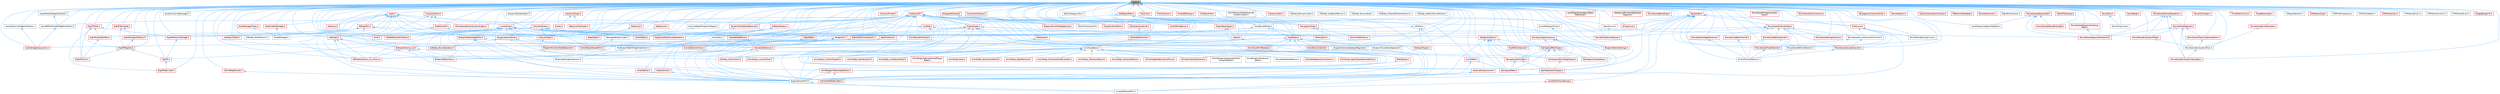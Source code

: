 digraph "Class.h"
{
 // INTERACTIVE_SVG=YES
 // LATEX_PDF_SIZE
  bgcolor="transparent";
  edge [fontname=Helvetica,fontsize=10,labelfontname=Helvetica,labelfontsize=10];
  node [fontname=Helvetica,fontsize=10,shape=box,height=0.2,width=0.4];
  Node1 [id="Node000001",label="Class.h",height=0.2,width=0.4,color="gray40", fillcolor="grey60", style="filled", fontcolor="black",tooltip=" "];
  Node1 -> Node2 [id="edge1_Node000001_Node000002",dir="back",color="steelblue1",style="solid",tooltip=" "];
  Node2 [id="Node000002",label="ARFilter.h",height=0.2,width=0.4,color="grey40", fillcolor="white", style="filled",URL="$da/df2/ARFilter_8h.html",tooltip=" "];
  Node2 -> Node3 [id="edge2_Node000002_Node000003",dir="back",color="steelblue1",style="solid",tooltip=" "];
  Node3 [id="Node000003",label="KismetSystemLibrary.h",height=0.2,width=0.4,color="red", fillcolor="#FFF0F0", style="filled",URL="$da/d0f/KismetSystemLibrary_8h.html",tooltip=" "];
  Node2 -> Node9 [id="edge3_Node000002_Node000009",dir="back",color="steelblue1",style="solid",tooltip=" "];
  Node9 [id="Node000009",label="NoExportTypes.h",height=0.2,width=0.4,color="red", fillcolor="#FFF0F0", style="filled",URL="$d3/d21/NoExportTypes_8h.html",tooltip=" "];
  Node2 -> Node114 [id="edge4_Node000002_Node000114",dir="back",color="steelblue1",style="solid",tooltip=" "];
  Node114 [id="Node000114",label="UnrealEdSharedPCH.h",height=0.2,width=0.4,color="grey40", fillcolor="white", style="filled",URL="$d1/de6/UnrealEdSharedPCH_8h.html",tooltip=" "];
  Node1 -> Node115 [id="edge5_Node000001_Node000115",dir="back",color="steelblue1",style="solid",tooltip=" "];
  Node115 [id="Node000115",label="AnimNodeBase.h",height=0.2,width=0.4,color="grey40", fillcolor="white", style="filled",URL="$d9/dce/AnimNodeBase_8h.html",tooltip=" "];
  Node115 -> Node116 [id="edge6_Node000115_Node000116",dir="back",color="steelblue1",style="solid",tooltip=" "];
  Node116 [id="Node000116",label="AnimBlueprintExtension\l_Base.h",height=0.2,width=0.4,color="grey40", fillcolor="white", style="filled",URL="$d1/d73/AnimBlueprintExtension__Base_8h.html",tooltip=" "];
  Node115 -> Node117 [id="edge7_Node000115_Node000117",dir="back",color="steelblue1",style="solid",tooltip=" "];
  Node117 [id="Node000117",label="AnimBlueprintGeneratedClass.h",height=0.2,width=0.4,color="red", fillcolor="#FFF0F0", style="filled",URL="$dc/d81/AnimBlueprintGeneratedClass_8h.html",tooltip=" "];
  Node117 -> Node119 [id="edge8_Node000117_Node000119",dir="back",color="steelblue1",style="solid",tooltip=" "];
  Node119 [id="Node000119",label="AnimGraphNode_Base.h",height=0.2,width=0.4,color="red", fillcolor="#FFF0F0", style="filled",URL="$d0/dfb/AnimGraphNode__Base_8h.html",tooltip=" "];
  Node117 -> Node211 [id="edge9_Node000117_Node000211",dir="back",color="steelblue1",style="solid",tooltip=" "];
  Node211 [id="Node000211",label="EngineSharedPCH.h",height=0.2,width=0.4,color="grey40", fillcolor="white", style="filled",URL="$dc/dbb/EngineSharedPCH_8h.html",tooltip=" "];
  Node211 -> Node114 [id="edge10_Node000211_Node000114",dir="back",color="steelblue1",style="solid",tooltip=" "];
  Node115 -> Node119 [id="edge11_Node000115_Node000119",dir="back",color="steelblue1",style="solid",tooltip=" "];
  Node115 -> Node212 [id="edge12_Node000115_Node000212",dir="back",color="steelblue1",style="solid",tooltip=" "];
  Node212 [id="Node000212",label="AnimNodeAlphaOptions.h",height=0.2,width=0.4,color="grey40", fillcolor="white", style="filled",URL="$df/d96/AnimNodeAlphaOptions_8h.html",tooltip=" "];
  Node115 -> Node213 [id="edge13_Node000115_Node000213",dir="back",color="steelblue1",style="solid",tooltip=" "];
  Node213 [id="Node000213",label="AnimNodeSpaceConversions.h",height=0.2,width=0.4,color="red", fillcolor="#FFF0F0", style="filled",URL="$da/d0a/AnimNodeSpaceConversions_8h.html",tooltip=" "];
  Node115 -> Node214 [id="edge14_Node000115_Node000214",dir="back",color="steelblue1",style="solid",tooltip=" "];
  Node214 [id="Node000214",label="AnimNode_ApplyMeshSpaceAdditive.h",height=0.2,width=0.4,color="red", fillcolor="#FFF0F0", style="filled",URL="$d9/d6b/AnimNode__ApplyMeshSpaceAdditive_8h.html",tooltip=" "];
  Node115 -> Node215 [id="edge15_Node000115_Node000215",dir="back",color="steelblue1",style="solid",tooltip=" "];
  Node215 [id="Node000215",label="AnimNode_CustomProperty.h",height=0.2,width=0.4,color="red", fillcolor="#FFF0F0", style="filled",URL="$d3/ddc/AnimNode__CustomProperty_8h.html",tooltip=" "];
  Node115 -> Node219 [id="edge16_Node000115_Node000219",dir="back",color="steelblue1",style="solid",tooltip=" "];
  Node219 [id="Node000219",label="AnimNode_Inertialization.h",height=0.2,width=0.4,color="red", fillcolor="#FFF0F0", style="filled",URL="$d8/d62/AnimNode__Inertialization_8h.html",tooltip=" "];
  Node115 -> Node221 [id="edge17_Node000115_Node000221",dir="back",color="steelblue1",style="solid",tooltip=" "];
  Node221 [id="Node000221",label="AnimNode_LinkedInputPose.h",height=0.2,width=0.4,color="red", fillcolor="#FFF0F0", style="filled",URL="$d3/d07/AnimNode__LinkedInputPose_8h.html",tooltip=" "];
  Node115 -> Node222 [id="edge18_Node000115_Node000222",dir="back",color="steelblue1",style="solid",tooltip=" "];
  Node222 [id="Node000222",label="AnimNode_LiveLinkPose.h",height=0.2,width=0.4,color="red", fillcolor="#FFF0F0", style="filled",URL="$df/d09/AnimNode__LiveLinkPose_8h.html",tooltip=" "];
  Node115 -> Node224 [id="edge19_Node000115_Node000224",dir="back",color="steelblue1",style="solid",tooltip=" "];
  Node224 [id="Node000224",label="AnimNode_RelevantAssetPlayer\lBase.h",height=0.2,width=0.4,color="red", fillcolor="#FFF0F0", style="filled",URL="$d5/d02/AnimNode__RelevantAssetPlayerBase_8h.html",tooltip=" "];
  Node115 -> Node227 [id="edge20_Node000115_Node000227",dir="back",color="steelblue1",style="solid",tooltip=" "];
  Node227 [id="Node000227",label="AnimNode_Root.h",height=0.2,width=0.4,color="red", fillcolor="#FFF0F0", style="filled",URL="$d3/d2c/AnimNode__Root_8h.html",tooltip=" "];
  Node115 -> Node229 [id="edge21_Node000115_Node000229",dir="back",color="steelblue1",style="solid",tooltip=" "];
  Node229 [id="Node000229",label="AnimNode_SaveCachedPose.h",height=0.2,width=0.4,color="red", fillcolor="#FFF0F0", style="filled",URL="$d8/d46/AnimNode__SaveCachedPose_8h.html",tooltip=" "];
  Node115 -> Node230 [id="edge22_Node000115_Node000230",dir="back",color="steelblue1",style="solid",tooltip=" "];
  Node230 [id="Node000230",label="AnimNode_StateMachine.h",height=0.2,width=0.4,color="red", fillcolor="#FFF0F0", style="filled",URL="$df/d8f/AnimNode__StateMachine_8h.html",tooltip=" "];
  Node115 -> Node231 [id="edge23_Node000115_Node000231",dir="back",color="steelblue1",style="solid",tooltip=" "];
  Node231 [id="Node000231",label="AnimNode_TransitionPoseEvaluator.h",height=0.2,width=0.4,color="red", fillcolor="#FFF0F0", style="filled",URL="$db/df6/AnimNode__TransitionPoseEvaluator_8h.html",tooltip=" "];
  Node115 -> Node232 [id="edge24_Node000115_Node000232",dir="back",color="steelblue1",style="solid",tooltip=" "];
  Node232 [id="Node000232",label="AnimNode_TransitionResult.h",height=0.2,width=0.4,color="red", fillcolor="#FFF0F0", style="filled",URL="$d7/d1b/AnimNode__TransitionResult_8h.html",tooltip=" "];
  Node115 -> Node233 [id="edge25_Node000115_Node000233",dir="back",color="steelblue1",style="solid",tooltip=" "];
  Node233 [id="Node000233",label="AnimNode_UseCachedPose.h",height=0.2,width=0.4,color="red", fillcolor="#FFF0F0", style="filled",URL="$de/d6a/AnimNode__UseCachedPose_8h.html",tooltip=" "];
  Node115 -> Node234 [id="edge26_Node000115_Node000234",dir="back",color="steelblue1",style="solid",tooltip=" "];
  Node234 [id="Node000234",label="AnimSingleNodeInstanceProxy.h",height=0.2,width=0.4,color="red", fillcolor="#FFF0F0", style="filled",URL="$dc/de5/AnimSingleNodeInstanceProxy_8h.html",tooltip=" "];
  Node115 -> Node236 [id="edge27_Node000115_Node000236",dir="back",color="steelblue1",style="solid",tooltip=" "];
  Node236 [id="Node000236",label="BlendSpace.h",height=0.2,width=0.4,color="red", fillcolor="#FFF0F0", style="filled",URL="$d7/d9b/BlendSpace_8h.html",tooltip=" "];
  Node236 -> Node117 [id="edge28_Node000236_Node000117",dir="back",color="steelblue1",style="solid",tooltip=" "];
  Node115 -> Node211 [id="edge29_Node000115_Node000211",dir="back",color="steelblue1",style="solid",tooltip=" "];
  Node115 -> Node241 [id="edge30_Node000115_Node000241",dir="back",color="steelblue1",style="solid",tooltip=" "];
  Node241 [id="Node000241",label="IAnimBlueprintGeneratedClass\lCompiledData.h",height=0.2,width=0.4,color="grey40", fillcolor="white", style="filled",URL="$d6/de8/IAnimBlueprintGeneratedClassCompiledData_8h.html",tooltip=" "];
  Node1 -> Node242 [id="edge31_Node000001_Node000242",dir="back",color="steelblue1",style="solid",tooltip=" "];
  Node242 [id="Node000242",label="ArchiveObjectPropertyMapper.h",height=0.2,width=0.4,color="grey40", fillcolor="white", style="filled",URL="$dc/d9a/ArchiveObjectPropertyMapper_8h.html",tooltip=" "];
  Node242 -> Node243 [id="edge32_Node000242_Node000243",dir="back",color="steelblue1",style="solid",tooltip=" "];
  Node243 [id="Node000243",label="CoreUObject.h",height=0.2,width=0.4,color="red", fillcolor="#FFF0F0", style="filled",URL="$d0/ded/CoreUObject_8h.html",tooltip=" "];
  Node1 -> Node249 [id="edge33_Node000001_Node000249",dir="back",color="steelblue1",style="solid",tooltip=" "];
  Node249 [id="Node000249",label="AssetBundleData.h",height=0.2,width=0.4,color="grey40", fillcolor="white", style="filled",URL="$df/d47/AssetBundleData_8h.html",tooltip=" "];
  Node249 -> Node250 [id="edge34_Node000249_Node000250",dir="back",color="steelblue1",style="solid",tooltip=" "];
  Node250 [id="Node000250",label="AssetData.h",height=0.2,width=0.4,color="red", fillcolor="#FFF0F0", style="filled",URL="$d9/d19/AssetData_8h.html",tooltip=" "];
  Node250 -> Node251 [id="edge35_Node000250_Node000251",dir="back",color="steelblue1",style="solid",tooltip=" "];
  Node251 [id="Node000251",label="ActorDescContainer.h",height=0.2,width=0.4,color="red", fillcolor="#FFF0F0", style="filled",URL="$de/df0/ActorDescContainer_8h.html",tooltip=" "];
  Node250 -> Node275 [id="edge36_Node000250_Node000275",dir="back",color="steelblue1",style="solid",tooltip=" "];
  Node275 [id="Node000275",label="AnimAssetFindReplace.h",height=0.2,width=0.4,color="red", fillcolor="#FFF0F0", style="filled",URL="$d2/d3f/AnimAssetFindReplace_8h.html",tooltip=" "];
  Node250 -> Node279 [id="edge37_Node000250_Node000279",dir="back",color="steelblue1",style="solid",tooltip=" "];
  Node279 [id="Node000279",label="AnimationGraphSchema.h",height=0.2,width=0.4,color="red", fillcolor="#FFF0F0", style="filled",URL="$dc/d75/AnimationGraphSchema_8h.html",tooltip=" "];
  Node250 -> Node308 [id="edge38_Node000250_Node000308",dir="back",color="steelblue1",style="solid",tooltip=" "];
  Node308 [id="Node000308",label="AudioWidgetSubsystem.h",height=0.2,width=0.4,color="red", fillcolor="#FFF0F0", style="filled",URL="$de/d1b/AudioWidgetSubsystem_8h.html",tooltip=" "];
  Node250 -> Node310 [id="edge39_Node000250_Node000310",dir="back",color="steelblue1",style="solid",tooltip=" "];
  Node310 [id="Node000310",label="BlueprintActionDatabaseRegistrar.h",height=0.2,width=0.4,color="grey40", fillcolor="white", style="filled",URL="$d5/d5d/BlueprintActionDatabaseRegistrar_8h.html",tooltip=" "];
  Node250 -> Node311 [id="edge40_Node000250_Node000311",dir="back",color="steelblue1",style="solid",tooltip=" "];
  Node311 [id="Node000311",label="BlueprintAssetNodeSpawner.h",height=0.2,width=0.4,color="grey40", fillcolor="white", style="filled",URL="$d2/d56/BlueprintAssetNodeSpawner_8h.html",tooltip=" "];
  Node250 -> Node469 [id="edge41_Node000250_Node000469",dir="back",color="steelblue1",style="solid",tooltip=" "];
  Node469 [id="Node000469",label="EdGraphSchema_K2.h",height=0.2,width=0.4,color="red", fillcolor="#FFF0F0", style="filled",URL="$d0/dcf/EdGraphSchema__K2_8h.html",tooltip=" "];
  Node469 -> Node279 [id="edge42_Node000469_Node000279",dir="back",color="steelblue1",style="solid",tooltip=" "];
  Node469 -> Node472 [id="edge43_Node000469_Node000472",dir="back",color="steelblue1",style="solid",tooltip=" "];
  Node472 [id="Node000472",label="BlueprintEditorUtils.h",height=0.2,width=0.4,color="red", fillcolor="#FFF0F0", style="filled",URL="$d7/d3d/BlueprintEditorUtils_8h.html",tooltip=" "];
  Node469 -> Node476 [id="edge44_Node000469_Node000476",dir="back",color="steelblue1",style="solid",tooltip=" "];
  Node476 [id="Node000476",label="EdGraphSchema_K2_Actions.h",height=0.2,width=0.4,color="red", fillcolor="#FFF0F0", style="filled",URL="$d8/d9c/EdGraphSchema__K2__Actions_8h.html",tooltip=" "];
  Node469 -> Node114 [id="edge45_Node000469_Node000114",dir="back",color="steelblue1",style="solid",tooltip=" "];
  Node250 -> Node211 [id="edge46_Node000250_Node000211",dir="back",color="steelblue1",style="solid",tooltip=" "];
  Node250 -> Node9 [id="edge47_Node000250_Node000009",dir="back",color="steelblue1",style="solid",tooltip=" "];
  Node249 -> Node877 [id="edge48_Node000249_Node000877",dir="back",color="steelblue1",style="solid",tooltip=" "];
  Node877 [id="Node000877",label="AssetManager.h",height=0.2,width=0.4,color="grey40", fillcolor="white", style="filled",URL="$d6/d7d/AssetManager_8h.html",tooltip=" "];
  Node249 -> Node878 [id="edge49_Node000249_Node000878",dir="back",color="steelblue1",style="solid",tooltip=" "];
  Node878 [id="Node000878",label="DataAsset.h",height=0.2,width=0.4,color="red", fillcolor="#FFF0F0", style="filled",URL="$dd/d05/DataAsset_8h.html",tooltip=" "];
  Node878 -> Node211 [id="edge50_Node000878_Node000211",dir="back",color="steelblue1",style="solid",tooltip=" "];
  Node249 -> Node9 [id="edge51_Node000249_Node000009",dir="back",color="steelblue1",style="solid",tooltip=" "];
  Node1 -> Node947 [id="edge52_Node000001_Node000947",dir="back",color="steelblue1",style="solid",tooltip=" "];
  Node947 [id="Node000947",label="AssetCompilingManager.h",height=0.2,width=0.4,color="grey40", fillcolor="white", style="filled",URL="$d2/d23/AssetCompilingManager_8h.html",tooltip=" "];
  Node1 -> Node250 [id="edge53_Node000001_Node000250",dir="back",color="steelblue1",style="solid",tooltip=" "];
  Node1 -> Node948 [id="edge54_Node000001_Node000948",dir="back",color="steelblue1",style="solid",tooltip=" "];
  Node948 [id="Node000948",label="AssetManagerTypes.h",height=0.2,width=0.4,color="red", fillcolor="#FFF0F0", style="filled",URL="$d6/d98/AssetManagerTypes_8h.html",tooltip=" "];
  Node948 -> Node877 [id="edge55_Node000948_Node000877",dir="back",color="steelblue1",style="solid",tooltip=" "];
  Node1 -> Node950 [id="edge56_Node000001_Node000950",dir="back",color="steelblue1",style="solid",tooltip=" "];
  Node950 [id="Node000950",label="Attenuation.h",height=0.2,width=0.4,color="red", fillcolor="#FFF0F0", style="filled",URL="$d3/d18/Attenuation_8h.html",tooltip=" "];
  Node1 -> Node980 [id="edge57_Node000001_Node000980",dir="back",color="steelblue1",style="solid",tooltip=" "];
  Node980 [id="Node000980",label="AttributesContainer.h",height=0.2,width=0.4,color="red", fillcolor="#FFF0F0", style="filled",URL="$d7/db7/AttributesContainer_8h.html",tooltip=" "];
  Node980 -> Node981 [id="edge58_Node000980_Node000981",dir="back",color="steelblue1",style="solid",tooltip=" "];
  Node981 [id="Node000981",label="AttributesRuntime.h",height=0.2,width=0.4,color="red", fillcolor="#FFF0F0", style="filled",URL="$dc/dc1/AttributesRuntime_8h.html",tooltip=" "];
  Node981 -> Node115 [id="edge59_Node000981_Node000115",dir="back",color="steelblue1",style="solid",tooltip=" "];
  Node1 -> Node981 [id="edge60_Node000001_Node000981",dir="back",color="steelblue1",style="solid",tooltip=" "];
  Node1 -> Node1017 [id="edge61_Node000001_Node001017",dir="back",color="steelblue1",style="solid",tooltip=" "];
  Node1017 [id="Node001017",label="AudioPanelWidgetInterface.h",height=0.2,width=0.4,color="grey40", fillcolor="white", style="filled",URL="$da/d52/AudioPanelWidgetInterface_8h.html",tooltip=" "];
  Node1017 -> Node1018 [id="edge62_Node001017_Node001018",dir="back",color="steelblue1",style="solid",tooltip=" "];
  Node1018 [id="Node001018",label="SoundEffectPresetWidgetInterface.h",height=0.2,width=0.4,color="grey40", fillcolor="white", style="filled",URL="$dc/d31/SoundEffectPresetWidgetInterface_8h.html",tooltip=" "];
  Node1018 -> Node308 [id="edge63_Node001018_Node000308",dir="back",color="steelblue1",style="solid",tooltip=" "];
  Node1 -> Node1019 [id="edge64_Node000001_Node001019",dir="back",color="steelblue1",style="solid",tooltip=" "];
  Node1019 [id="Node001019",label="AudioVolume.h",height=0.2,width=0.4,color="red", fillcolor="#FFF0F0", style="filled",URL="$dd/dbb/AudioVolume_8h.html",tooltip=" "];
  Node1019 -> Node211 [id="edge65_Node001019_Node000211",dir="back",color="steelblue1",style="solid",tooltip=" "];
  Node1 -> Node308 [id="edge66_Node000001_Node000308",dir="back",color="steelblue1",style="solid",tooltip=" "];
  Node1 -> Node322 [id="edge67_Node000001_Node000322",dir="back",color="steelblue1",style="solid",tooltip=" "];
  Node322 [id="Node000322",label="BPVariableDragDropAction.h",height=0.2,width=0.4,color="grey40", fillcolor="white", style="filled",URL="$dd/d23/BPVariableDragDropAction_8h.html",tooltip=" "];
  Node1 -> Node1042 [id="edge68_Node000001_Node001042",dir="back",color="steelblue1",style="solid",tooltip=" "];
  Node1042 [id="Node001042",label="BehaviorTreeTypes.h",height=0.2,width=0.4,color="red", fillcolor="#FFF0F0", style="filled",URL="$db/d7c/BehaviorTreeTypes_8h.html",tooltip=" "];
  Node1 -> Node1109 [id="edge69_Node000001_Node001109",dir="back",color="steelblue1",style="solid",tooltip=" "];
  Node1109 [id="Node001109",label="Blueprint.h",height=0.2,width=0.4,color="red", fillcolor="#FFF0F0", style="filled",URL="$d8/d4d/Blueprint_8h.html",tooltip=" "];
  Node1109 -> Node322 [id="edge70_Node001109_Node000322",dir="back",color="steelblue1",style="solid",tooltip=" "];
  Node1109 -> Node655 [id="edge71_Node001109_Node000655",dir="back",color="steelblue1",style="solid",tooltip=" "];
  Node655 [id="Node000655",label="BlueprintEditorSettings.h",height=0.2,width=0.4,color="red", fillcolor="#FFF0F0", style="filled",URL="$d4/dbc/BlueprintEditorSettings_8h.html",tooltip=" "];
  Node1109 -> Node472 [id="edge72_Node001109_Node000472",dir="back",color="steelblue1",style="solid",tooltip=" "];
  Node1109 -> Node476 [id="edge73_Node001109_Node000476",dir="back",color="steelblue1",style="solid",tooltip=" "];
  Node1109 -> Node211 [id="edge74_Node001109_Node000211",dir="back",color="steelblue1",style="solid",tooltip=" "];
  Node1109 -> Node1189 [id="edge75_Node001109_Node001189",dir="back",color="steelblue1",style="solid",tooltip=" "];
  Node1189 [id="Node001189",label="KismetEditorUtilities.h",height=0.2,width=0.4,color="red", fillcolor="#FFF0F0", style="filled",URL="$d4/d72/KismetEditorUtilities_8h.html",tooltip=" "];
  Node1109 -> Node1193 [id="edge76_Node001109_Node001193",dir="back",color="steelblue1",style="solid",tooltip=" "];
  Node1193 [id="Node001193",label="MemberReference.h",height=0.2,width=0.4,color="red", fillcolor="#FFF0F0", style="filled",URL="$dc/d3d/MemberReference_8h.html",tooltip=" "];
  Node1193 -> Node119 [id="edge77_Node001193_Node000119",dir="back",color="steelblue1",style="solid",tooltip=" "];
  Node1193 -> Node211 [id="edge78_Node001193_Node000211",dir="back",color="steelblue1",style="solid",tooltip=" "];
  Node1193 -> Node356 [id="edge79_Node001193_Node000356",dir="back",color="steelblue1",style="solid",tooltip=" "];
  Node356 [id="Node000356",label="K2Node_CallFunction.h",height=0.2,width=0.4,color="red", fillcolor="#FFF0F0", style="filled",URL="$d5/d5f/K2Node__CallFunction_8h.html",tooltip=" "];
  Node1109 -> Node326 [id="edge80_Node001109_Node000326",dir="back",color="steelblue1",style="solid",tooltip=" "];
  Node326 [id="Node000326",label="MyBlueprintItemDragDropAction.h",height=0.2,width=0.4,color="grey40", fillcolor="white", style="filled",URL="$da/d11/MyBlueprintItemDragDropAction_8h.html",tooltip=" "];
  Node326 -> Node322 [id="edge81_Node000326_Node000322",dir="back",color="steelblue1",style="solid",tooltip=" "];
  Node1 -> Node310 [id="edge82_Node000001_Node000310",dir="back",color="steelblue1",style="solid",tooltip=" "];
  Node1 -> Node1216 [id="edge83_Node000001_Node001216",dir="back",color="steelblue1",style="solid",tooltip=" "];
  Node1216 [id="Node001216",label="BlueprintActionFilter.h",height=0.2,width=0.4,color="red", fillcolor="#FFF0F0", style="filled",URL="$d5/d2a/BlueprintActionFilter_8h.html",tooltip=" "];
  Node1216 -> Node1135 [id="edge84_Node001216_Node001135",dir="back",color="steelblue1",style="solid",tooltip=" "];
  Node1135 [id="Node001135",label="BlueprintFunctionNodeSpawner.h",height=0.2,width=0.4,color="red", fillcolor="#FFF0F0", style="filled",URL="$d0/d59/BlueprintFunctionNodeSpawner_8h.html",tooltip=" "];
  Node1216 -> Node356 [id="edge85_Node001216_Node000356",dir="back",color="steelblue1",style="solid",tooltip=" "];
  Node1216 -> Node1180 [id="edge86_Node001216_Node001180",dir="back",color="steelblue1",style="solid",tooltip=" "];
  Node1180 [id="Node001180",label="K2Node_StructOperation.h",height=0.2,width=0.4,color="red", fillcolor="#FFF0F0", style="filled",URL="$d1/d1c/K2Node__StructOperation_8h.html",tooltip=" "];
  Node1 -> Node311 [id="edge87_Node000001_Node000311",dir="back",color="steelblue1",style="solid",tooltip=" "];
  Node1 -> Node655 [id="edge88_Node000001_Node000655",dir="back",color="steelblue1",style="solid",tooltip=" "];
  Node1 -> Node472 [id="edge89_Node000001_Node000472",dir="back",color="steelblue1",style="solid",tooltip=" "];
  Node1 -> Node389 [id="edge90_Node000001_Node000389",dir="back",color="steelblue1",style="solid",tooltip=" "];
  Node389 [id="Node000389",label="BlueprintEventNodeSpawner.h",height=0.2,width=0.4,color="red", fillcolor="#FFF0F0", style="filled",URL="$d4/dd3/BlueprintEventNodeSpawner_8h.html",tooltip=" "];
  Node1 -> Node1134 [id="edge91_Node000001_Node001134",dir="back",color="steelblue1",style="solid",tooltip=" "];
  Node1134 [id="Node001134",label="BlueprintFieldNodeSpawner.h",height=0.2,width=0.4,color="red", fillcolor="#FFF0F0", style="filled",URL="$da/d70/BlueprintFieldNodeSpawner_8h.html",tooltip=" "];
  Node1134 -> Node1135 [id="edge92_Node001134_Node001135",dir="back",color="steelblue1",style="solid",tooltip=" "];
  Node1 -> Node1135 [id="edge93_Node000001_Node001135",dir="back",color="steelblue1",style="solid",tooltip=" "];
  Node1 -> Node1221 [id="edge94_Node000001_Node001221",dir="back",color="steelblue1",style="solid",tooltip=" "];
  Node1221 [id="Node001221",label="BlueprintGeneratedClass.h",height=0.2,width=0.4,color="red", fillcolor="#FFF0F0", style="filled",URL="$d6/d77/BlueprintGeneratedClass_8h.html",tooltip=" "];
  Node1221 -> Node117 [id="edge95_Node001221_Node000117",dir="back",color="steelblue1",style="solid",tooltip=" "];
  Node1221 -> Node211 [id="edge96_Node001221_Node000211",dir="back",color="steelblue1",style="solid",tooltip=" "];
  Node1221 -> Node1189 [id="edge97_Node001221_Node001189",dir="back",color="steelblue1",style="solid",tooltip=" "];
  Node1 -> Node1224 [id="edge98_Node000001_Node001224",dir="back",color="steelblue1",style="solid",tooltip=" "];
  Node1224 [id="Node001224",label="BlueprintNodeHelpers.h",height=0.2,width=0.4,color="grey40", fillcolor="white", style="filled",URL="$df/d9b/BlueprintNodeHelpers_8h.html",tooltip=" "];
  Node1 -> Node1225 [id="edge99_Node000001_Node001225",dir="back",color="steelblue1",style="solid",tooltip=" "];
  Node1225 [id="Node001225",label="BodyInstance.h",height=0.2,width=0.4,color="red", fillcolor="#FFF0F0", style="filled",URL="$d3/d42/BodyInstance_8h.html",tooltip=" "];
  Node1225 -> Node211 [id="edge100_Node001225_Node000211",dir="back",color="steelblue1",style="solid",tooltip=" "];
  Node1 -> Node1197 [id="edge101_Node000001_Node001197",dir="back",color="steelblue1",style="solid",tooltip=" "];
  Node1197 [id="Node001197",label="BuiltInChannelEditors.h",height=0.2,width=0.4,color="grey40", fillcolor="white", style="filled",URL="$df/daf/BuiltInChannelEditors_8h.html",tooltip=" "];
  Node1 -> Node1516 [id="edge102_Node000001_Node001516",dir="back",color="steelblue1",style="solid",tooltip=" "];
  Node1516 [id="Node001516",label="Casts.h",height=0.2,width=0.4,color="red", fillcolor="#FFF0F0", style="filled",URL="$d4/d55/Casts_8h.html",tooltip=" "];
  Node1516 -> Node243 [id="edge103_Node001516_Node000243",dir="back",color="steelblue1",style="solid",tooltip=" "];
  Node1516 -> Node1524 [id="edge104_Node001516_Node001524",dir="back",color="steelblue1",style="solid",tooltip=" "];
  Node1524 [id="Node001524",label="CoreUObjectSharedPCH.h",height=0.2,width=0.4,color="red", fillcolor="#FFF0F0", style="filled",URL="$de/d2f/CoreUObjectSharedPCH_8h.html",tooltip=" "];
  Node1516 -> Node1526 [id="edge105_Node001516_Node001526",dir="back",color="steelblue1",style="solid",tooltip=" "];
  Node1526 [id="Node001526",label="EdGraph.h",height=0.2,width=0.4,color="red", fillcolor="#FFF0F0", style="filled",URL="$dd/dae/EdGraph_8h.html",tooltip=" "];
  Node1526 -> Node472 [id="edge106_Node001526_Node000472",dir="back",color="steelblue1",style="solid",tooltip=" "];
  Node1526 -> Node469 [id="edge107_Node001526_Node000469",dir="back",color="steelblue1",style="solid",tooltip=" "];
  Node1526 -> Node476 [id="edge108_Node001526_Node000476",dir="back",color="steelblue1",style="solid",tooltip=" "];
  Node1526 -> Node211 [id="edge109_Node001526_Node000211",dir="back",color="steelblue1",style="solid",tooltip=" "];
  Node1516 -> Node1542 [id="edge110_Node001516_Node001542",dir="back",color="steelblue1",style="solid",tooltip=" "];
  Node1542 [id="Node001542",label="EdGraphPin.h",height=0.2,width=0.4,color="red", fillcolor="#FFF0F0", style="filled",URL="$da/d52/EdGraphPin_8h.html",tooltip=" "];
  Node1542 -> Node1109 [id="edge111_Node001542_Node001109",dir="back",color="steelblue1",style="solid",tooltip=" "];
  Node1542 -> Node1221 [id="edge112_Node001542_Node001221",dir="back",color="steelblue1",style="solid",tooltip=" "];
  Node1542 -> Node469 [id="edge113_Node001542_Node000469",dir="back",color="steelblue1",style="solid",tooltip=" "];
  Node1542 -> Node476 [id="edge114_Node001542_Node000476",dir="back",color="steelblue1",style="solid",tooltip=" "];
  Node1542 -> Node211 [id="edge115_Node001542_Node000211",dir="back",color="steelblue1",style="solid",tooltip=" "];
  Node1542 -> Node1176 [id="edge116_Node001542_Node001176",dir="back",color="steelblue1",style="solid",tooltip=" "];
  Node1176 [id="Node001176",label="K2Node_Select.h",height=0.2,width=0.4,color="red", fillcolor="#FFF0F0", style="filled",URL="$d2/de5/K2Node__Select_8h.html",tooltip=" "];
  Node1542 -> Node410 [id="edge117_Node001542_Node000410",dir="back",color="steelblue1",style="solid",tooltip=" "];
  Node410 [id="Node000410",label="K2Node_SwitchEnum.h",height=0.2,width=0.4,color="grey40", fillcolor="white", style="filled",URL="$d1/df5/K2Node__SwitchEnum_8h.html",tooltip=" "];
  Node1516 -> Node476 [id="edge118_Node001516_Node000476",dir="back",color="steelblue1",style="solid",tooltip=" "];
  Node1516 -> Node3439 [id="edge119_Node001516_Node003439",dir="back",color="steelblue1",style="solid",tooltip=" "];
  Node3439 [id="Node003439",label="LiveLinkTypes.h",height=0.2,width=0.4,color="red", fillcolor="#FFF0F0", style="filled",URL="$d2/d4c/LiveLinkTypes_8h.html",tooltip=" "];
  Node3439 -> Node222 [id="edge120_Node003439_Node000222",dir="back",color="steelblue1",style="solid",tooltip=" "];
  Node1516 -> Node3479 [id="edge121_Node001516_Node003479",dir="back",color="steelblue1",style="solid",tooltip=" "];
  Node3479 [id="Node003479",label="MovieSceneEntitySystemGraphs.h",height=0.2,width=0.4,color="red", fillcolor="#FFF0F0", style="filled",URL="$dd/ded/MovieSceneEntitySystemGraphs_8h.html",tooltip=" "];
  Node1516 -> Node2840 [id="edge122_Node001516_Node002840",dir="back",color="steelblue1",style="solid",tooltip=" "];
  Node2840 [id="Node002840",label="RigVMMemoryStorage.h",height=0.2,width=0.4,color="red", fillcolor="#FFF0F0", style="filled",URL="$d1/dd5/RigVMMemoryStorage_8h.html",tooltip=" "];
  Node2840 -> Node527 [id="edge123_Node002840_Node000527",dir="back",color="steelblue1",style="solid",tooltip=" "];
  Node527 [id="Node000527",label="RigVM.h",height=0.2,width=0.4,color="red", fillcolor="#FFF0F0", style="filled",URL="$d0/d5e/RigVM_8h.html",tooltip=" "];
  Node527 -> Node577 [id="edge124_Node000527_Node000577",dir="back",color="steelblue1",style="solid",tooltip=" "];
  Node577 [id="Node000577",label="RigVMNativized.h",height=0.2,width=0.4,color="red", fillcolor="#FFF0F0", style="filled",URL="$df/d99/RigVMNativized_8h.html",tooltip=" "];
  Node1516 -> Node3482 [id="edge125_Node001516_Node003482",dir="back",color="steelblue1",style="solid",tooltip=" "];
  Node3482 [id="Node003482",label="RigVMUserWorkflow.h",height=0.2,width=0.4,color="red", fillcolor="#FFF0F0", style="filled",URL="$dd/dd0/RigVMUserWorkflow_8h.html",tooltip=" "];
  Node3482 -> Node601 [id="edge126_Node003482_Node000601",dir="back",color="steelblue1",style="solid",tooltip=" "];
  Node601 [id="Node000601",label="RigVMStruct.h",height=0.2,width=0.4,color="red", fillcolor="#FFF0F0", style="filled",URL="$de/dfb/RigVMStruct_8h.html",tooltip=" "];
  Node1516 -> Node2391 [id="edge127_Node001516_Node002391",dir="back",color="steelblue1",style="solid",tooltip=" "];
  Node2391 [id="Node002391",label="Selection.h",height=0.2,width=0.4,color="red", fillcolor="#FFF0F0", style="filled",URL="$d9/d60/Editor_2UnrealEd_2Public_2Selection_8h.html",tooltip=" "];
  Node1516 -> Node3276 [id="edge128_Node001516_Node003276",dir="back",color="steelblue1",style="solid",tooltip=" "];
  Node3276 [id="Node003276",label="SequencerKeyStructGenerator.h",height=0.2,width=0.4,color="red", fillcolor="#FFF0F0", style="filled",URL="$d1/df1/SequencerKeyStructGenerator_8h.html",tooltip=" "];
  Node1516 -> Node3603 [id="edge129_Node001516_Node003603",dir="back",color="steelblue1",style="solid",tooltip=" "];
  Node3603 [id="Node003603",label="StreamableManager.h",height=0.2,width=0.4,color="red", fillcolor="#FFF0F0", style="filled",URL="$d2/dd8/StreamableManager_8h.html",tooltip=" "];
  Node3603 -> Node877 [id="edge130_Node003603_Node000877",dir="back",color="steelblue1",style="solid",tooltip=" "];
  Node1516 -> Node3608 [id="edge131_Node001516_Node003608",dir="back",color="steelblue1",style="solid",tooltip=" "];
  Node3608 [id="Node003608",label="StructOnScope.h",height=0.2,width=0.4,color="red", fillcolor="#FFF0F0", style="filled",URL="$df/dbd/StructOnScope_8h.html",tooltip=" "];
  Node3608 -> Node981 [id="edge132_Node003608_Node000981",dir="back",color="steelblue1",style="solid",tooltip=" "];
  Node3608 -> Node243 [id="edge133_Node003608_Node000243",dir="back",color="steelblue1",style="solid",tooltip=" "];
  Node3608 -> Node1524 [id="edge134_Node003608_Node001524",dir="back",color="steelblue1",style="solid",tooltip=" "];
  Node3608 -> Node3439 [id="edge135_Node003608_Node003439",dir="back",color="steelblue1",style="solid",tooltip=" "];
  Node3608 -> Node2167 [id="edge136_Node003608_Node002167",dir="back",color="steelblue1",style="solid",tooltip=" "];
  Node2167 [id="Node002167",label="MovieSceneEventSection.h",height=0.2,width=0.4,color="red", fillcolor="#FFF0F0", style="filled",URL="$d6/dc4/MovieSceneEventSection_8h.html",tooltip=" "];
  Node3608 -> Node1978 [id="edge137_Node003608_Node001978",dir="back",color="steelblue1",style="solid",tooltip=" "];
  Node1978 [id="Node001978",label="RigVMDispatchFactory.h",height=0.2,width=0.4,color="red", fillcolor="#FFF0F0", style="filled",URL="$de/d6b/RigVMDispatchFactory_8h.html",tooltip=" "];
  Node1978 -> Node1989 [id="edge138_Node001978_Node001989",dir="back",color="steelblue1",style="solid",tooltip=" "];
  Node1989 [id="Node001989",label="RigVMRegistry.h",height=0.2,width=0.4,color="red", fillcolor="#FFF0F0", style="filled",URL="$dc/d40/RigVMRegistry_8h.html",tooltip=" "];
  Node1989 -> Node527 [id="edge139_Node001989_Node000527",dir="back",color="steelblue1",style="solid",tooltip=" "];
  Node1989 -> Node601 [id="edge140_Node001989_Node000601",dir="back",color="steelblue1",style="solid",tooltip=" "];
  Node3608 -> Node3482 [id="edge141_Node003608_Node003482",dir="back",color="steelblue1",style="solid",tooltip=" "];
  Node3608 -> Node3276 [id="edge142_Node003608_Node003276",dir="back",color="steelblue1",style="solid",tooltip=" "];
  Node3608 -> Node3617 [id="edge143_Node003608_Node003617",dir="back",color="steelblue1",style="solid",tooltip=" "];
  Node3617 [id="Node003617",label="UserDefinedStruct.h",height=0.2,width=0.4,color="red", fillcolor="#FFF0F0", style="filled",URL="$d7/d51/CoreUObject_2Public_2StructUtils_2UserDefinedStruct_8h.html",tooltip=" "];
  Node1516 -> Node2592 [id="edge144_Node001516_Node002592",dir="back",color="steelblue1",style="solid",tooltip=" "];
  Node2592 [id="Node002592",label="UnrealType.h",height=0.2,width=0.4,color="red", fillcolor="#FFF0F0", style="filled",URL="$d6/d2f/UnrealType_8h.html",tooltip=" "];
  Node2592 -> Node119 [id="edge145_Node002592_Node000119",dir="back",color="steelblue1",style="solid",tooltip=" "];
  Node2592 -> Node322 [id="edge146_Node002592_Node000322",dir="back",color="steelblue1",style="solid",tooltip=" "];
  Node2592 -> Node1216 [id="edge147_Node002592_Node001216",dir="back",color="steelblue1",style="solid",tooltip=" "];
  Node2592 -> Node472 [id="edge148_Node002592_Node000472",dir="back",color="steelblue1",style="solid",tooltip=" "];
  Node2592 -> Node1221 [id="edge149_Node002592_Node001221",dir="back",color="steelblue1",style="solid",tooltip=" "];
  Node2592 -> Node243 [id="edge150_Node002592_Node000243",dir="back",color="steelblue1",style="solid",tooltip=" "];
  Node2592 -> Node1524 [id="edge151_Node002592_Node001524",dir="back",color="steelblue1",style="solid",tooltip=" "];
  Node2592 -> Node2805 [id="edge152_Node002592_Node002805",dir="back",color="steelblue1",style="solid",tooltip=" "];
  Node2805 [id="Node002805",label="DataTable.h",height=0.2,width=0.4,color="red", fillcolor="#FFF0F0", style="filled",URL="$d3/dba/DataTable_8h.html",tooltip=" "];
  Node2805 -> Node211 [id="edge153_Node002805_Node000211",dir="back",color="steelblue1",style="solid",tooltip=" "];
  Node2592 -> Node476 [id="edge154_Node002592_Node000476",dir="back",color="steelblue1",style="solid",tooltip=" "];
  Node2592 -> Node2916 [id="edge155_Node002592_Node002916",dir="back",color="steelblue1",style="solid",tooltip=" "];
  Node2916 [id="Node002916",label="FastReferenceCollector.h",height=0.2,width=0.4,color="red", fillcolor="#FFF0F0", style="filled",URL="$dd/d44/FastReferenceCollector_8h.html",tooltip=" "];
  Node2592 -> Node2839 [id="edge156_Node002592_Node002839",dir="back",color="steelblue1",style="solid",tooltip=" "];
  Node2839 [id="Node002839",label="GeneratedCppIncludes.h",height=0.2,width=0.4,color="grey40", fillcolor="white", style="filled",URL="$d5/d24/GeneratedCppIncludes_8h.html",tooltip=" "];
  Node2839 -> Node1524 [id="edge157_Node002839_Node001524",dir="back",color="steelblue1",style="solid",tooltip=" "];
  Node2592 -> Node1180 [id="edge158_Node002592_Node001180",dir="back",color="steelblue1",style="solid",tooltip=" "];
  Node2592 -> Node3 [id="edge159_Node002592_Node000003",dir="back",color="steelblue1",style="solid",tooltip=" "];
  Node2592 -> Node1193 [id="edge160_Node002592_Node001193",dir="back",color="steelblue1",style="solid",tooltip=" "];
  Node2592 -> Node326 [id="edge161_Node002592_Node000326",dir="back",color="steelblue1",style="solid",tooltip=" "];
  Node2592 -> Node527 [id="edge162_Node002592_Node000527",dir="back",color="steelblue1",style="solid",tooltip=" "];
  Node2592 -> Node2840 [id="edge163_Node002592_Node002840",dir="back",color="steelblue1",style="solid",tooltip=" "];
  Node2592 -> Node3276 [id="edge164_Node002592_Node003276",dir="back",color="steelblue1",style="solid",tooltip=" "];
  Node1 -> Node3624 [id="edge165_Node000001_Node003624",dir="back",color="steelblue1",style="solid",tooltip=" "];
  Node3624 [id="Node003624",label="ClassIconFinder.h",height=0.2,width=0.4,color="red", fillcolor="#FFF0F0", style="filled",URL="$dc/d62/ClassIconFinder_8h.html",tooltip=" "];
  Node1 -> Node3625 [id="edge166_Node000001_Node003625",dir="back",color="steelblue1",style="solid",tooltip=" "];
  Node3625 [id="Node003625",label="ClassTree.h",height=0.2,width=0.4,color="grey40", fillcolor="white", style="filled",URL="$d4/d0e/ClassTree_8h.html",tooltip=" "];
  Node1 -> Node3626 [id="edge167_Node000001_Node003626",dir="back",color="steelblue1",style="solid",tooltip=" "];
  Node3626 [id="Node003626",label="CompositeFont.h",height=0.2,width=0.4,color="red", fillcolor="#FFF0F0", style="filled",URL="$df/d09/CompositeFont_8h.html",tooltip=" "];
  Node3626 -> Node3627 [id="edge168_Node003626_Node003627",dir="back",color="steelblue1",style="solid",tooltip=" "];
  Node3627 [id="Node003627",label="Font.h",height=0.2,width=0.4,color="red", fillcolor="#FFF0F0", style="filled",URL="$d8/dd1/Font_8h.html",tooltip=" "];
  Node3626 -> Node3630 [id="edge169_Node003626_Node003630",dir="back",color="steelblue1",style="solid",tooltip=" "];
  Node3630 [id="Node003630",label="SlateFontInfo.h",height=0.2,width=0.4,color="red", fillcolor="#FFF0F0", style="filled",URL="$dc/dfb/SlateFontInfo_8h.html",tooltip=" "];
  Node3630 -> Node3627 [id="edge170_Node003630_Node003627",dir="back",color="steelblue1",style="solid",tooltip=" "];
  Node3630 -> Node4101 [id="edge171_Node003630_Node004101",dir="back",color="steelblue1",style="solid",tooltip=" "];
  Node4101 [id="Node004101",label="SlateTypes.h",height=0.2,width=0.4,color="red", fillcolor="#FFF0F0", style="filled",URL="$d2/d6f/SlateTypes_8h.html",tooltip=" "];
  Node3626 -> Node4101 [id="edge172_Node003626_Node004101",dir="back",color="steelblue1",style="solid",tooltip=" "];
  Node1 -> Node4145 [id="edge173_Node000001_Node004145",dir="back",color="steelblue1",style="solid",tooltip=" "];
  Node4145 [id="Node004145",label="ConstraintInstance.h",height=0.2,width=0.4,color="red", fillcolor="#FFF0F0", style="filled",URL="$d9/db0/ConstraintInstance_8h.html",tooltip=" "];
  Node1 -> Node4148 [id="edge174_Node000001_Node004148",dir="back",color="steelblue1",style="solid",tooltip=" "];
  Node4148 [id="Node004148",label="CoreNet.h",height=0.2,width=0.4,color="red", fillcolor="#FFF0F0", style="filled",URL="$da/d1a/CoreNet_8h.html",tooltip=" "];
  Node4148 -> Node243 [id="edge175_Node004148_Node000243",dir="back",color="steelblue1",style="solid",tooltip=" "];
  Node4148 -> Node1524 [id="edge176_Node004148_Node001524",dir="back",color="steelblue1",style="solid",tooltip=" "];
  Node4148 -> Node4157 [id="edge177_Node004148_Node004157",dir="back",color="steelblue1",style="solid",tooltip=" "];
  Node4157 [id="Node004157",label="NetSerialization.h",height=0.2,width=0.4,color="red", fillcolor="#FFF0F0", style="filled",URL="$d6/dc9/NetSerialization_8h.html",tooltip=" "];
  Node4157 -> Node211 [id="edge178_Node004157_Node000211",dir="back",color="steelblue1",style="solid",tooltip=" "];
  Node4157 -> Node1802 [id="edge179_Node004157_Node001802",dir="back",color="steelblue1",style="solid",tooltip=" "];
  Node1802 [id="Node001802",label="GameplayAbilitySpec.h",height=0.2,width=0.4,color="red", fillcolor="#FFF0F0", style="filled",URL="$dd/daf/GameplayAbilitySpec_8h.html",tooltip=" "];
  Node1802 -> Node1789 [id="edge180_Node001802_Node001789",dir="back",color="steelblue1",style="solid",tooltip=" "];
  Node1789 [id="Node001789",label="GameplayAbilityTypes.h",height=0.2,width=0.4,color="red", fillcolor="#FFF0F0", style="filled",URL="$d1/dd9/GameplayAbilityTypes_8h.html",tooltip=" "];
  Node1802 -> Node1804 [id="edge181_Node001802_Node001804",dir="back",color="steelblue1",style="solid",tooltip=" "];
  Node1804 [id="Node001804",label="GameplayEffect.h",height=0.2,width=0.4,color="red", fillcolor="#FFF0F0", style="filled",URL="$d4/d15/GameplayEffect_8h.html",tooltip=" "];
  Node4157 -> Node1788 [id="edge182_Node004157_Node001788",dir="back",color="steelblue1",style="solid",tooltip=" "];
  Node1788 [id="Node001788",label="GameplayAbilityTargetTypes.h",height=0.2,width=0.4,color="red", fillcolor="#FFF0F0", style="filled",URL="$d8/dd1/GameplayAbilityTargetTypes_8h.html",tooltip=" "];
  Node1788 -> Node1789 [id="edge183_Node001788_Node001789",dir="back",color="steelblue1",style="solid",tooltip=" "];
  Node4157 -> Node1816 [id="edge184_Node004157_Node001816",dir="back",color="steelblue1",style="solid",tooltip=" "];
  Node1816 [id="Node001816",label="GameplayCueInterface.h",height=0.2,width=0.4,color="red", fillcolor="#FFF0F0", style="filled",URL="$d3/d31/GameplayCueInterface_8h.html",tooltip=" "];
  Node4157 -> Node1804 [id="edge185_Node004157_Node001804",dir="back",color="steelblue1",style="solid",tooltip=" "];
  Node4157 -> Node1800 [id="edge186_Node004157_Node001800",dir="back",color="steelblue1",style="solid",tooltip=" "];
  Node1800 [id="Node001800",label="GameplayEffectTypes.h",height=0.2,width=0.4,color="red", fillcolor="#FFF0F0", style="filled",URL="$d7/d59/GameplayEffectTypes_8h.html",tooltip=" "];
  Node1800 -> Node1802 [id="edge187_Node001800_Node001802",dir="back",color="steelblue1",style="solid",tooltip=" "];
  Node1800 -> Node1788 [id="edge188_Node001800_Node001788",dir="back",color="steelblue1",style="solid",tooltip=" "];
  Node1800 -> Node1789 [id="edge189_Node001800_Node001789",dir="back",color="steelblue1",style="solid",tooltip=" "];
  Node1800 -> Node1816 [id="edge190_Node001800_Node001816",dir="back",color="steelblue1",style="solid",tooltip=" "];
  Node1800 -> Node1804 [id="edge191_Node001800_Node001804",dir="back",color="steelblue1",style="solid",tooltip=" "];
  Node4157 -> Node2431 [id="edge192_Node004157_Node002431",dir="back",color="steelblue1",style="solid",tooltip=" "];
  Node2431 [id="Node002431",label="RootMotionSource.h",height=0.2,width=0.4,color="red", fillcolor="#FFF0F0", style="filled",URL="$d2/dd0/RootMotionSource_8h.html",tooltip=" "];
  Node1 -> Node243 [id="edge193_Node000001_Node000243",dir="back",color="steelblue1",style="solid",tooltip=" "];
  Node1 -> Node1524 [id="edge194_Node000001_Node001524",dir="back",color="steelblue1",style="solid",tooltip=" "];
  Node1 -> Node4166 [id="edge195_Node000001_Node004166",dir="back",color="steelblue1",style="solid",tooltip=" "];
  Node4166 [id="Node004166",label="CurveTable.h",height=0.2,width=0.4,color="red", fillcolor="#FFF0F0", style="filled",URL="$db/def/CurveTable_8h.html",tooltip=" "];
  Node4166 -> Node211 [id="edge196_Node004166_Node000211",dir="back",color="steelblue1",style="solid",tooltip=" "];
  Node4166 -> Node1804 [id="edge197_Node004166_Node001804",dir="back",color="steelblue1",style="solid",tooltip=" "];
  Node1 -> Node2805 [id="edge198_Node000001_Node002805",dir="back",color="steelblue1",style="solid",tooltip=" "];
  Node1 -> Node1526 [id="edge199_Node000001_Node001526",dir="back",color="steelblue1",style="solid",tooltip=" "];
  Node1 -> Node1542 [id="edge200_Node000001_Node001542",dir="back",color="steelblue1",style="solid",tooltip=" "];
  Node1 -> Node469 [id="edge201_Node000001_Node000469",dir="back",color="steelblue1",style="solid",tooltip=" "];
  Node1 -> Node476 [id="edge202_Node000001_Node000476",dir="back",color="steelblue1",style="solid",tooltip=" "];
  Node1 -> Node4171 [id="edge203_Node000001_Node004171",dir="back",color="steelblue1",style="solid",tooltip=" "];
  Node4171 [id="Node004171",label="EditorCategoryUtils.h",height=0.2,width=0.4,color="grey40", fillcolor="white", style="filled",URL="$d9/d6e/EditorCategoryUtils_8h.html",tooltip=" "];
  Node1 -> Node4172 [id="edge204_Node000001_Node004172",dir="back",color="steelblue1",style="solid",tooltip=" "];
  Node4172 [id="Node004172",label="EngineBaseTypes.h",height=0.2,width=0.4,color="red", fillcolor="#FFF0F0", style="filled",URL="$d6/d1a/EngineBaseTypes_8h.html",tooltip=" "];
  Node4172 -> Node211 [id="edge205_Node004172_Node000211",dir="back",color="steelblue1",style="solid",tooltip=" "];
  Node4172 -> Node2050 [id="edge206_Node004172_Node002050",dir="back",color="steelblue1",style="solid",tooltip=" "];
  Node2050 [id="Node002050",label="World.h",height=0.2,width=0.4,color="red", fillcolor="#FFF0F0", style="filled",URL="$dd/d5b/World_8h.html",tooltip=" "];
  Node2050 -> Node211 [id="edge207_Node002050_Node000211",dir="back",color="steelblue1",style="solid",tooltip=" "];
  Node1 -> Node4248 [id="edge208_Node000001_Node004248",dir="back",color="steelblue1",style="solid",tooltip=" "];
  Node4248 [id="Node004248",label="EngineTypes.h",height=0.2,width=0.4,color="red", fillcolor="#FFF0F0", style="filled",URL="$df/dcf/EngineTypes_8h.html",tooltip=" "];
  Node4248 -> Node115 [id="edge209_Node004248_Node000115",dir="back",color="steelblue1",style="solid",tooltip=" "];
  Node4248 -> Node950 [id="edge210_Node004248_Node000950",dir="back",color="steelblue1",style="solid",tooltip=" "];
  Node4248 -> Node1109 [id="edge211_Node004248_Node001109",dir="back",color="steelblue1",style="solid",tooltip=" "];
  Node4248 -> Node1225 [id="edge212_Node004248_Node001225",dir="back",color="steelblue1",style="solid",tooltip=" "];
  Node4248 -> Node211 [id="edge213_Node004248_Node000211",dir="back",color="steelblue1",style="solid",tooltip=" "];
  Node4248 -> Node1788 [id="edge214_Node004248_Node001788",dir="back",color="steelblue1",style="solid",tooltip=" "];
  Node4248 -> Node1804 [id="edge215_Node004248_Node001804",dir="back",color="steelblue1",style="solid",tooltip=" "];
  Node4248 -> Node1414 [id="edge216_Node004248_Node001414",dir="back",color="steelblue1",style="solid",tooltip=" "];
  Node1414 [id="Node001414",label="StaticMeshComponent.h",height=0.2,width=0.4,color="red", fillcolor="#FFF0F0", style="filled",URL="$da/daf/StaticMeshComponent_8h.html",tooltip=" "];
  Node1414 -> Node211 [id="edge217_Node001414_Node000211",dir="back",color="steelblue1",style="solid",tooltip=" "];
  Node4248 -> Node2050 [id="edge218_Node004248_Node002050",dir="back",color="steelblue1",style="solid",tooltip=" "];
  Node1 -> Node4407 [id="edge219_Node000001_Node004407",dir="back",color="steelblue1",style="solid",tooltip=" "];
  Node4407 [id="Node004407",label="Events.h",height=0.2,width=0.4,color="red", fillcolor="#FFF0F0", style="filled",URL="$d0/dbb/Events_8h.html",tooltip=" "];
  Node1 -> Node4440 [id="edge220_Node000001_Node004440",dir="back",color="steelblue1",style="solid",tooltip=" "];
  Node4440 [id="Node004440",label="Factories.h",height=0.2,width=0.4,color="red", fillcolor="#FFF0F0", style="filled",URL="$d2/d18/Factories_8h.html",tooltip=" "];
  Node1 -> Node2916 [id="edge221_Node000001_Node002916",dir="back",color="steelblue1",style="solid",tooltip=" "];
  Node1 -> Node4441 [id="edge222_Node000001_Node004441",dir="back",color="steelblue1",style="solid",tooltip=" "];
  Node4441 [id="Node004441",label="FlowDirection.h",height=0.2,width=0.4,color="red", fillcolor="#FFF0F0", style="filled",URL="$da/d12/FlowDirection_8h.html",tooltip=" "];
  Node1 -> Node3627 [id="edge223_Node000001_Node003627",dir="back",color="steelblue1",style="solid",tooltip=" "];
  Node1 -> Node4442 [id="edge224_Node000001_Node004442",dir="back",color="steelblue1",style="solid",tooltip=" "];
  Node4442 [id="Node004442",label="FontSdfSettings.h",height=0.2,width=0.4,color="red", fillcolor="#FFF0F0", style="filled",URL="$d1/dbc/FontSdfSettings_8h.html",tooltip=" "];
  Node1 -> Node4444 [id="edge225_Node000001_Node004444",dir="back",color="steelblue1",style="solid",tooltip=" "];
  Node4444 [id="Node004444",label="GCObjectInfo.h",height=0.2,width=0.4,color="red", fillcolor="#FFF0F0", style="filled",URL="$d3/d0f/GCObjectInfo_8h.html",tooltip=" "];
  Node1 -> Node1802 [id="edge226_Node000001_Node001802",dir="back",color="steelblue1",style="solid",tooltip=" "];
  Node1 -> Node1788 [id="edge227_Node000001_Node001788",dir="back",color="steelblue1",style="solid",tooltip=" "];
  Node1 -> Node1789 [id="edge228_Node000001_Node001789",dir="back",color="steelblue1",style="solid",tooltip=" "];
  Node1 -> Node1816 [id="edge229_Node000001_Node001816",dir="back",color="steelblue1",style="solid",tooltip=" "];
  Node1 -> Node1804 [id="edge230_Node000001_Node001804",dir="back",color="steelblue1",style="solid",tooltip=" "];
  Node1 -> Node1800 [id="edge231_Node000001_Node001800",dir="back",color="steelblue1",style="solid",tooltip=" "];
  Node1 -> Node4445 [id="edge232_Node000001_Node004445",dir="back",color="steelblue1",style="solid",tooltip=" "];
  Node4445 [id="Node004445",label="GameplayTagContainer.h",height=0.2,width=0.4,color="red", fillcolor="#FFF0F0", style="filled",URL="$d1/d5c/GameplayTagContainer_8h.html",tooltip=" "];
  Node4445 -> Node1788 [id="edge233_Node004445_Node001788",dir="back",color="steelblue1",style="solid",tooltip=" "];
  Node4445 -> Node1789 [id="edge234_Node004445_Node001789",dir="back",color="steelblue1",style="solid",tooltip=" "];
  Node4445 -> Node1816 [id="edge235_Node004445_Node001816",dir="back",color="steelblue1",style="solid",tooltip=" "];
  Node4445 -> Node1804 [id="edge236_Node004445_Node001804",dir="back",color="steelblue1",style="solid",tooltip=" "];
  Node4445 -> Node1800 [id="edge237_Node004445_Node001800",dir="back",color="steelblue1",style="solid",tooltip=" "];
  Node1 -> Node2839 [id="edge238_Node000001_Node002839",dir="back",color="steelblue1",style="solid",tooltip=" "];
  Node1 -> Node4473 [id="edge239_Node000001_Node004473",dir="back",color="steelblue1",style="solid",tooltip=" "];
  Node4473 [id="Node004473",label="IAnimBlueprintNodeOverride\lAssetsContext.h",height=0.2,width=0.4,color="grey40", fillcolor="white", style="filled",URL="$d8/dc6/IAnimBlueprintNodeOverrideAssetsContext_8h.html",tooltip=" "];
  Node1 -> Node4474 [id="edge240_Node000001_Node004474",dir="back",color="steelblue1",style="solid",tooltip=" "];
  Node4474 [id="Node004474",label="InputCoreTypes.h",height=0.2,width=0.4,color="red", fillcolor="#FFF0F0", style="filled",URL="$de/d34/InputCoreTypes_8h.html",tooltip=" "];
  Node4474 -> Node1042 [id="edge241_Node004474_Node001042",dir="back",color="steelblue1",style="solid",tooltip=" "];
  Node4474 -> Node4407 [id="edge242_Node004474_Node004407",dir="back",color="steelblue1",style="solid",tooltip=" "];
  Node1 -> Node4552 [id="edge243_Node000001_Node004552",dir="back",color="steelblue1",style="solid",tooltip=" "];
  Node4552 [id="Node004552",label="InteractiveTool.h",height=0.2,width=0.4,color="red", fillcolor="#FFF0F0", style="filled",URL="$d5/d55/InteractiveTool_8h.html",tooltip=" "];
  Node1 -> Node1140 [id="edge244_Node000001_Node001140",dir="back",color="steelblue1",style="solid",tooltip=" "];
  Node1140 [id="Node001140",label="K2Node_BitmaskLiteral.h",height=0.2,width=0.4,color="grey40", fillcolor="white", style="filled",URL="$dc/de6/K2Node__BitmaskLiteral_8h.html",tooltip=" "];
  Node1 -> Node356 [id="edge245_Node000001_Node000356",dir="back",color="steelblue1",style="solid",tooltip=" "];
  Node1 -> Node374 [id="edge246_Node000001_Node000374",dir="back",color="steelblue1",style="solid",tooltip=" "];
  Node374 [id="Node000374",label="K2Node_CastByteToEnum.h",height=0.2,width=0.4,color="grey40", fillcolor="white", style="filled",URL="$d7/dcf/K2Node__CastByteToEnum_8h.html",tooltip=" "];
  Node1 -> Node386 [id="edge247_Node000001_Node000386",dir="back",color="steelblue1",style="solid",tooltip=" "];
  Node386 [id="Node000386",label="K2Node_EnumLiteral.h",height=0.2,width=0.4,color="grey40", fillcolor="white", style="filled",URL="$d3/d1c/K2Node__EnumLiteral_8h.html",tooltip=" "];
  Node1 -> Node399 [id="edge248_Node000001_Node000399",dir="back",color="steelblue1",style="solid",tooltip=" "];
  Node399 [id="Node000399",label="K2Node_ForEachElementInEnum.h",height=0.2,width=0.4,color="grey40", fillcolor="white", style="filled",URL="$d2/d15/K2Node__ForEachElementInEnum_8h.html",tooltip=" "];
  Node1 -> Node401 [id="edge249_Node000001_Node000401",dir="back",color="steelblue1",style="solid",tooltip=" "];
  Node401 [id="Node000401",label="K2Node_GetNumEnumEntries.h",height=0.2,width=0.4,color="grey40", fillcolor="white", style="filled",URL="$d6/d60/K2Node__GetNumEnumEntries_8h.html",tooltip=" "];
  Node1 -> Node1176 [id="edge250_Node000001_Node001176",dir="back",color="steelblue1",style="solid",tooltip=" "];
  Node1 -> Node1180 [id="edge251_Node000001_Node001180",dir="back",color="steelblue1",style="solid",tooltip=" "];
  Node1 -> Node410 [id="edge252_Node000001_Node000410",dir="back",color="steelblue1",style="solid",tooltip=" "];
  Node1 -> Node4599 [id="edge253_Node000001_Node004599",dir="back",color="steelblue1",style="solid",tooltip=" "];
  Node4599 [id="Node004599",label="KeyHandle.h",height=0.2,width=0.4,color="red", fillcolor="#FFF0F0", style="filled",URL="$da/d21/KeyHandle_8h.html",tooltip=" "];
  Node4599 -> Node211 [id="edge254_Node004599_Node000211",dir="back",color="steelblue1",style="solid",tooltip=" "];
  Node4599 -> Node4639 [id="edge255_Node004599_Node004639",dir="back",color="steelblue1",style="solid",tooltip=" "];
  Node4639 [id="Node004639",label="MovieSceneChannelData.h",height=0.2,width=0.4,color="red", fillcolor="#FFF0F0", style="filled",URL="$d1/da4/MovieSceneChannelData_8h.html",tooltip=" "];
  Node4639 -> Node3238 [id="edge256_Node004639_Node003238",dir="back",color="steelblue1",style="solid",tooltip=" "];
  Node3238 [id="Node003238",label="MovieSceneBoolChannel.h",height=0.2,width=0.4,color="red", fillcolor="#FFF0F0", style="filled",URL="$d9/d66/MovieSceneBoolChannel_8h.html",tooltip=" "];
  Node3238 -> Node1197 [id="edge257_Node003238_Node001197",dir="back",color="steelblue1",style="solid",tooltip=" "];
  Node4639 -> Node3243 [id="edge258_Node004639_Node003243",dir="back",color="steelblue1",style="solid",tooltip=" "];
  Node3243 [id="Node003243",label="MovieSceneByteChannel.h",height=0.2,width=0.4,color="red", fillcolor="#FFF0F0", style="filled",URL="$d2/dda/MovieSceneByteChannel_8h.html",tooltip=" "];
  Node3243 -> Node1197 [id="edge259_Node003243_Node001197",dir="back",color="steelblue1",style="solid",tooltip=" "];
  Node3243 -> Node3246 [id="edge260_Node003243_Node003246",dir="back",color="steelblue1",style="solid",tooltip=" "];
  Node3246 [id="Node003246",label="MovieSceneParticleSection.h",height=0.2,width=0.4,color="grey40", fillcolor="white", style="filled",URL="$d4/ddc/MovieSceneParticleSection_8h.html",tooltip=" "];
  Node3246 -> Node1197 [id="edge261_Node003246_Node001197",dir="back",color="steelblue1",style="solid",tooltip=" "];
  Node4639 -> Node3254 [id="edge262_Node004639_Node003254",dir="back",color="steelblue1",style="solid",tooltip=" "];
  Node3254 [id="Node003254",label="MovieSceneCurveChannelCommon.h",height=0.2,width=0.4,color="grey40", fillcolor="white", style="filled",URL="$d2/db2/MovieSceneCurveChannelCommon_8h.html",tooltip=" "];
  Node3254 -> Node3255 [id="edge263_Node003254_Node003255",dir="back",color="steelblue1",style="solid",tooltip=" "];
  Node3255 [id="Node003255",label="MovieSceneDoubleChannel.h",height=0.2,width=0.4,color="red", fillcolor="#FFF0F0", style="filled",URL="$d3/d7d/MovieSceneDoubleChannel_8h.html",tooltip=" "];
  Node3255 -> Node1197 [id="edge264_Node003255_Node001197",dir="back",color="steelblue1",style="solid",tooltip=" "];
  Node3254 -> Node3265 [id="edge265_Node003254_Node003265",dir="back",color="steelblue1",style="solid",tooltip=" "];
  Node3265 [id="Node003265",label="MovieSceneFloatChannel.h",height=0.2,width=0.4,color="red", fillcolor="#FFF0F0", style="filled",URL="$d9/d9e/MovieSceneFloatChannel_8h.html",tooltip=" "];
  Node3265 -> Node1197 [id="edge266_Node003265_Node001197",dir="back",color="steelblue1",style="solid",tooltip=" "];
  Node4639 -> Node3255 [id="edge267_Node004639_Node003255",dir="back",color="steelblue1",style="solid",tooltip=" "];
  Node4639 -> Node2167 [id="edge268_Node004639_Node002167",dir="back",color="steelblue1",style="solid",tooltip=" "];
  Node4639 -> Node3265 [id="edge269_Node004639_Node003265",dir="back",color="steelblue1",style="solid",tooltip=" "];
  Node4639 -> Node3272 [id="edge270_Node004639_Node003272",dir="back",color="steelblue1",style="solid",tooltip=" "];
  Node3272 [id="Node003272",label="MovieSceneIntegerChannel.h",height=0.2,width=0.4,color="red", fillcolor="#FFF0F0", style="filled",URL="$de/d6a/MovieSceneIntegerChannel_8h.html",tooltip=" "];
  Node3272 -> Node1197 [id="edge271_Node003272_Node001197",dir="back",color="steelblue1",style="solid",tooltip=" "];
  Node4639 -> Node3246 [id="edge272_Node004639_Node003246",dir="back",color="steelblue1",style="solid",tooltip=" "];
  Node4639 -> Node3280 [id="edge273_Node004639_Node003280",dir="back",color="steelblue1",style="solid",tooltip=" "];
  Node3280 [id="Node003280",label="MovieSceneStringChannel.h",height=0.2,width=0.4,color="red", fillcolor="#FFF0F0", style="filled",URL="$d3/de2/MovieSceneStringChannel_8h.html",tooltip=" "];
  Node4639 -> Node3276 [id="edge274_Node004639_Node003276",dir="back",color="steelblue1",style="solid",tooltip=" "];
  Node4599 -> Node3255 [id="edge275_Node004599_Node003255",dir="back",color="steelblue1",style="solid",tooltip=" "];
  Node4599 -> Node2167 [id="edge276_Node004599_Node002167",dir="back",color="steelblue1",style="solid",tooltip=" "];
  Node4599 -> Node3265 [id="edge277_Node004599_Node003265",dir="back",color="steelblue1",style="solid",tooltip=" "];
  Node4599 -> Node3246 [id="edge278_Node004599_Node003246",dir="back",color="steelblue1",style="solid",tooltip=" "];
  Node4599 -> Node4622 [id="edge279_Node004599_Node004622",dir="back",color="steelblue1",style="solid",tooltip=" "];
  Node4622 [id="Node004622",label="NameCurve.h",height=0.2,width=0.4,color="grey40", fillcolor="white", style="filled",URL="$db/d1e/NameCurve_8h.html",tooltip=" "];
  Node4622 -> Node2167 [id="edge280_Node004622_Node002167",dir="back",color="steelblue1",style="solid",tooltip=" "];
  Node4599 -> Node4625 [id="edge281_Node004599_Node004625",dir="back",color="steelblue1",style="solid",tooltip=" "];
  Node4625 [id="Node004625",label="RichCurve.h",height=0.2,width=0.4,color="red", fillcolor="#FFF0F0", style="filled",URL="$d2/d61/RichCurve_8h.html",tooltip=" "];
  Node4625 -> Node211 [id="edge282_Node004625_Node000211",dir="back",color="steelblue1",style="solid",tooltip=" "];
  Node4625 -> Node3254 [id="edge283_Node004625_Node003254",dir="back",color="steelblue1",style="solid",tooltip=" "];
  Node4625 -> Node3255 [id="edge284_Node004625_Node003255",dir="back",color="steelblue1",style="solid",tooltip=" "];
  Node4625 -> Node4634 [id="edge285_Node004625_Node004634",dir="back",color="steelblue1",style="solid",tooltip=" "];
  Node4634 [id="Node004634",label="MovieSceneEasingCurves.h",height=0.2,width=0.4,color="grey40", fillcolor="white", style="filled",URL="$d3/db8/MovieSceneEasingCurves_8h.html",tooltip=" "];
  Node4625 -> Node3265 [id="edge286_Node004625_Node003265",dir="back",color="steelblue1",style="solid",tooltip=" "];
  Node4599 -> Node3276 [id="edge287_Node004599_Node003276",dir="back",color="steelblue1",style="solid",tooltip=" "];
  Node4599 -> Node4637 [id="edge288_Node004599_Node004637",dir="back",color="steelblue1",style="solid",tooltip=" "];
  Node4637 [id="Node004637",label="StringCurve.h",height=0.2,width=0.4,color="red", fillcolor="#FFF0F0", style="filled",URL="$db/d1b/StringCurve_8h.html",tooltip=" "];
  Node1 -> Node2393 [id="edge289_Node000001_Node002393",dir="back",color="steelblue1",style="solid",tooltip=" "];
  Node2393 [id="Node002393",label="KismetDebugUtilities.h",height=0.2,width=0.4,color="grey40", fillcolor="white", style="filled",URL="$d6/dcf/KismetDebugUtilities_8h.html",tooltip=" "];
  Node2393 -> Node655 [id="edge290_Node002393_Node000655",dir="back",color="steelblue1",style="solid",tooltip=" "];
  Node1 -> Node1189 [id="edge291_Node000001_Node001189",dir="back",color="steelblue1",style="solid",tooltip=" "];
  Node1 -> Node3414 [id="edge292_Node000001_Node003414",dir="back",color="steelblue1",style="solid",tooltip=" "];
  Node3414 [id="Node003414",label="LevelEditorPlaySettings.h",height=0.2,width=0.4,color="red", fillcolor="#FFF0F0", style="filled",URL="$d4/d3b/LevelEditorPlaySettings_8h.html",tooltip=" "];
  Node3414 -> Node114 [id="edge293_Node003414_Node000114",dir="back",color="steelblue1",style="solid",tooltip=" "];
  Node1 -> Node2589 [id="edge294_Node000001_Node002589",dir="back",color="steelblue1",style="solid",tooltip=" "];
  Node2589 [id="Node002589",label="LevelSequenceLegacyObject\lReference.h",height=0.2,width=0.4,color="red", fillcolor="#FFF0F0", style="filled",URL="$d1/de7/LevelSequenceLegacyObjectReference_8h.html",tooltip=" "];
  Node1 -> Node4642 [id="edge295_Node000001_Node004642",dir="back",color="steelblue1",style="solid",tooltip=" "];
  Node4642 [id="Node004642",label="LevelSequenceSpawnRegister.h",height=0.2,width=0.4,color="grey40", fillcolor="white", style="filled",URL="$de/d94/LevelSequenceSpawnRegister_8h.html",tooltip=" "];
  Node1 -> Node3439 [id="edge296_Node000001_Node003439",dir="back",color="steelblue1",style="solid",tooltip=" "];
  Node1 -> Node4643 [id="edge297_Node000001_Node004643",dir="back",color="steelblue1",style="solid",tooltip=" "];
  Node4643 [id="Node004643",label="MaterialExpressionIO.h",height=0.2,width=0.4,color="red", fillcolor="#FFF0F0", style="filled",URL="$dc/d9a/MaterialExpressionIO_8h.html",tooltip=" "];
  Node4643 -> Node211 [id="edge298_Node004643_Node000211",dir="back",color="steelblue1",style="solid",tooltip=" "];
  Node1 -> Node1193 [id="edge299_Node000001_Node001193",dir="back",color="steelblue1",style="solid",tooltip=" "];
  Node1 -> Node93 [id="edge300_Node000001_Node000093",dir="back",color="steelblue1",style="solid",tooltip=" "];
  Node93 [id="Node000093",label="MetasoundFrontendDataType\lRegistry.h",height=0.2,width=0.4,color="red", fillcolor="#FFF0F0", style="filled",URL="$d3/d48/MetasoundFrontendDataTypeRegistry_8h.html",tooltip=" "];
  Node1 -> Node4644 [id="edge301_Node000001_Node004644",dir="back",color="steelblue1",style="solid",tooltip=" "];
  Node4644 [id="Node004644",label="MovieSceneBlendType.h",height=0.2,width=0.4,color="red", fillcolor="#FFF0F0", style="filled",URL="$d9/d2d/MovieSceneBlendType_8h.html",tooltip=" "];
  Node1 -> Node3238 [id="edge302_Node000001_Node003238",dir="back",color="steelblue1",style="solid",tooltip=" "];
  Node1 -> Node3243 [id="edge303_Node000001_Node003243",dir="back",color="steelblue1",style="solid",tooltip=" "];
  Node1 -> Node4639 [id="edge304_Node000001_Node004639",dir="back",color="steelblue1",style="solid",tooltip=" "];
  Node1 -> Node3254 [id="edge305_Node000001_Node003254",dir="back",color="steelblue1",style="solid",tooltip=" "];
  Node1 -> Node3255 [id="edge306_Node000001_Node003255",dir="back",color="steelblue1",style="solid",tooltip=" "];
  Node1 -> Node4634 [id="edge307_Node000001_Node004634",dir="back",color="steelblue1",style="solid",tooltip=" "];
  Node1 -> Node3479 [id="edge308_Node000001_Node003479",dir="back",color="steelblue1",style="solid",tooltip=" "];
  Node1 -> Node2259 [id="edge309_Node000001_Node002259",dir="back",color="steelblue1",style="solid",tooltip=" "];
  Node2259 [id="Node002259",label="MovieSceneEvalTemplate.h",height=0.2,width=0.4,color="red", fillcolor="#FFF0F0", style="filled",URL="$d2/d6c/MovieSceneEvalTemplate_8h.html",tooltip=" "];
  Node2259 -> Node2267 [id="edge310_Node002259_Node002267",dir="back",color="steelblue1",style="solid",tooltip=" "];
  Node2267 [id="Node002267",label="MovieSceneEvaluationTrack.h",height=0.2,width=0.4,color="grey40", fillcolor="white", style="filled",URL="$d1/de1/MovieSceneEvaluationTrack_8h.html",tooltip=" "];
  Node2267 -> Node2268 [id="edge311_Node002267_Node002268",dir="back",color="steelblue1",style="solid",tooltip=" "];
  Node2268 [id="Node002268",label="MovieSceneEvaluationTemplate.h",height=0.2,width=0.4,color="red", fillcolor="#FFF0F0", style="filled",URL="$d9/d34/MovieSceneEvaluationTemplate_8h.html",tooltip=" "];
  Node1 -> Node4645 [id="edge312_Node000001_Node004645",dir="back",color="steelblue1",style="solid",tooltip=" "];
  Node4645 [id="Node004645",label="MovieSceneEvaluationField.h",height=0.2,width=0.4,color="red", fillcolor="#FFF0F0", style="filled",URL="$d6/d5d/MovieSceneEvaluationField_8h.html",tooltip=" "];
  Node4645 -> Node2267 [id="edge313_Node004645_Node002267",dir="back",color="steelblue1",style="solid",tooltip=" "];
  Node1 -> Node2268 [id="edge314_Node000001_Node002268",dir="back",color="steelblue1",style="solid",tooltip=" "];
  Node1 -> Node2267 [id="edge315_Node000001_Node002267",dir="back",color="steelblue1",style="solid",tooltip=" "];
  Node1 -> Node2167 [id="edge316_Node000001_Node002167",dir="back",color="steelblue1",style="solid",tooltip=" "];
  Node1 -> Node3265 [id="edge317_Node000001_Node003265",dir="back",color="steelblue1",style="solid",tooltip=" "];
  Node1 -> Node4646 [id="edge318_Node000001_Node004646",dir="back",color="steelblue1",style="solid",tooltip=" "];
  Node4646 [id="Node004646",label="MovieSceneFrameMigration.h",height=0.2,width=0.4,color="red", fillcolor="#FFF0F0", style="filled",URL="$dd/dba/MovieSceneFrameMigration_8h.html",tooltip=" "];
  Node4646 -> Node4645 [id="edge319_Node004646_Node004645",dir="back",color="steelblue1",style="solid",tooltip=" "];
  Node4646 -> Node2268 [id="edge320_Node004646_Node002268",dir="back",color="steelblue1",style="solid",tooltip=" "];
  Node4646 -> Node4647 [id="edge321_Node004646_Node004647",dir="back",color="steelblue1",style="solid",tooltip=" "];
  Node4647 [id="Node004647",label="MovieSceneSegment.h",height=0.2,width=0.4,color="red", fillcolor="#FFF0F0", style="filled",URL="$dd/d34/MovieSceneSegment_8h.html",tooltip=" "];
  Node4647 -> Node4645 [id="edge322_Node004647_Node004645",dir="back",color="steelblue1",style="solid",tooltip=" "];
  Node4647 -> Node2268 [id="edge323_Node004647_Node002268",dir="back",color="steelblue1",style="solid",tooltip=" "];
  Node4647 -> Node2267 [id="edge324_Node004647_Node002267",dir="back",color="steelblue1",style="solid",tooltip=" "];
  Node4647 -> Node4650 [id="edge325_Node004647_Node004650",dir="back",color="steelblue1",style="solid",tooltip=" "];
  Node4650 [id="Node004650",label="MovieSceneSequenceHierarchy.h",height=0.2,width=0.4,color="red", fillcolor="#FFF0F0", style="filled",URL="$d0/dd7/MovieSceneSequenceHierarchy_8h.html",tooltip=" "];
  Node4647 -> Node4652 [id="edge326_Node004647_Node004652",dir="back",color="steelblue1",style="solid",tooltip=" "];
  Node4652 [id="Node004652",label="MovieSceneTrackImplementation.h",height=0.2,width=0.4,color="red", fillcolor="#FFF0F0", style="filled",URL="$d8/d4a/MovieSceneTrackImplementation_8h.html",tooltip=" "];
  Node4652 -> Node2267 [id="edge327_Node004652_Node002267",dir="back",color="steelblue1",style="solid",tooltip=" "];
  Node4646 -> Node4650 [id="edge328_Node004646_Node004650",dir="back",color="steelblue1",style="solid",tooltip=" "];
  Node1 -> Node3272 [id="edge329_Node000001_Node003272",dir="back",color="steelblue1",style="solid",tooltip=" "];
  Node1 -> Node4653 [id="edge330_Node000001_Node004653",dir="back",color="steelblue1",style="solid",tooltip=" "];
  Node4653 [id="Node004653",label="MovieSceneObjectBindingID.h",height=0.2,width=0.4,color="red", fillcolor="#FFF0F0", style="filled",URL="$db/d1f/MovieSceneObjectBindingID_8h.html",tooltip=" "];
  Node1 -> Node3246 [id="edge331_Node000001_Node003246",dir="back",color="steelblue1",style="solid",tooltip=" "];
  Node1 -> Node3326 [id="edge332_Node000001_Node003326",dir="back",color="steelblue1",style="solid",tooltip=" "];
  Node3326 [id="Node003326",label="MovieScenePropertySystem\lTypes.h",height=0.2,width=0.4,color="red", fillcolor="#FFF0F0", style="filled",URL="$d2/d09/MovieScenePropertySystemTypes_8h.html",tooltip=" "];
  Node1 -> Node4647 [id="edge333_Node000001_Node004647",dir="back",color="steelblue1",style="solid",tooltip=" "];
  Node1 -> Node4650 [id="edge334_Node000001_Node004650",dir="back",color="steelblue1",style="solid",tooltip=" "];
  Node1 -> Node4656 [id="edge335_Node000001_Node004656",dir="back",color="steelblue1",style="solid",tooltip=" "];
  Node4656 [id="Node004656",label="MovieSceneSequenceID.h",height=0.2,width=0.4,color="red", fillcolor="#FFF0F0", style="filled",URL="$de/d78/MovieSceneSequenceID_8h.html",tooltip=" "];
  Node4656 -> Node4642 [id="edge336_Node004656_Node004642",dir="back",color="steelblue1",style="solid",tooltip=" "];
  Node4656 -> Node4645 [id="edge337_Node004656_Node004645",dir="back",color="steelblue1",style="solid",tooltip=" "];
  Node4656 -> Node4653 [id="edge338_Node004656_Node004653",dir="back",color="steelblue1",style="solid",tooltip=" "];
  Node4656 -> Node4650 [id="edge339_Node004656_Node004650",dir="back",color="steelblue1",style="solid",tooltip=" "];
  Node1 -> Node4679 [id="edge340_Node000001_Node004679",dir="back",color="steelblue1",style="solid",tooltip=" "];
  Node4679 [id="Node004679",label="MovieSceneSequenceInstance\lData.h",height=0.2,width=0.4,color="red", fillcolor="#FFF0F0", style="filled",URL="$db/d1e/MovieSceneSequenceInstanceData_8h.html",tooltip=" "];
  Node4679 -> Node4650 [id="edge341_Node004679_Node004650",dir="back",color="steelblue1",style="solid",tooltip=" "];
  Node1 -> Node3280 [id="edge342_Node000001_Node003280",dir="back",color="steelblue1",style="solid",tooltip=" "];
  Node1 -> Node4652 [id="edge343_Node000001_Node004652",dir="back",color="steelblue1",style="solid",tooltip=" "];
  Node1 -> Node2252 [id="edge344_Node000001_Node002252",dir="back",color="steelblue1",style="solid",tooltip=" "];
  Node2252 [id="Node002252",label="MovieSceneTrackInstance.h",height=0.2,width=0.4,color="red", fillcolor="#FFF0F0", style="filled",URL="$d4/d28/MovieSceneTrackInstance_8h.html",tooltip=" "];
  Node1 -> Node326 [id="edge345_Node000001_Node000326",dir="back",color="steelblue1",style="solid",tooltip=" "];
  Node1 -> Node4622 [id="edge346_Node000001_Node004622",dir="back",color="steelblue1",style="solid",tooltip=" "];
  Node1 -> Node4680 [id="edge347_Node000001_Node004680",dir="back",color="steelblue1",style="solid",tooltip=" "];
  Node4680 [id="Node004680",label="NavLinkDefinition.h",height=0.2,width=0.4,color="red", fillcolor="#FFF0F0", style="filled",URL="$d3/d24/NavLinkDefinition_8h.html",tooltip=" "];
  Node1 -> Node4683 [id="edge348_Node000001_Node004683",dir="back",color="steelblue1",style="solid",tooltip=" "];
  Node4683 [id="Node004683",label="NavigationTypes.h",height=0.2,width=0.4,color="red", fillcolor="#FFF0F0", style="filled",URL="$de/d69/NavigationTypes_8h.html",tooltip=" "];
  Node4683 -> Node211 [id="edge349_Node004683_Node000211",dir="back",color="steelblue1",style="solid",tooltip=" "];
  Node4683 -> Node4680 [id="edge350_Node004683_Node004680",dir="back",color="steelblue1",style="solid",tooltip=" "];
  Node1 -> Node4157 [id="edge351_Node000001_Node004157",dir="back",color="steelblue1",style="solid",tooltip=" "];
  Node1 -> Node4691 [id="edge352_Node000001_Node004691",dir="back",color="steelblue1",style="solid",tooltip=" "];
  Node4691 [id="Node004691",label="NonNullSubclassOf.h",height=0.2,width=0.4,color="grey40", fillcolor="white", style="filled",URL="$d1/d47/NonNullSubclassOf_8h.html",tooltip=" "];
  Node1 -> Node4692 [id="edge353_Node000001_Node004692",dir="back",color="steelblue1",style="solid",tooltip=" "];
  Node4692 [id="Node004692",label="OnlineReplStructs.h",height=0.2,width=0.4,color="red", fillcolor="#FFF0F0", style="filled",URL="$d5/deb/OnlineReplStructs_8h.html",tooltip=" "];
  Node4692 -> Node211 [id="edge354_Node004692_Node000211",dir="back",color="steelblue1",style="solid",tooltip=" "];
  Node1 -> Node4693 [id="edge355_Node000001_Node004693",dir="back",color="steelblue1",style="solid",tooltip=" "];
  Node4693 [id="Node004693",label="PackageLocalizationCache.h",height=0.2,width=0.4,color="red", fillcolor="#FFF0F0", style="filled",URL="$d3/d38/PackageLocalizationCache_8h.html",tooltip=" "];
  Node1 -> Node4695 [id="edge356_Node000001_Node004695",dir="back",color="steelblue1",style="solid",tooltip=" "];
  Node4695 [id="Node004695",label="PannerDetails.h",height=0.2,width=0.4,color="red", fillcolor="#FFF0F0", style="filled",URL="$d3/d26/PannerDetails_8h.html",tooltip=" "];
  Node1 -> Node2213 [id="edge357_Node000001_Node002213",dir="back",color="steelblue1",style="solid",tooltip=" "];
  Node2213 [id="Node002213",label="PropertyTrackEditor.h",height=0.2,width=0.4,color="red", fillcolor="#FFF0F0", style="filled",URL="$da/d9a/PropertyTrackEditor_8h.html",tooltip=" "];
  Node1 -> Node2753 [id="edge358_Node000001_Node002753",dir="back",color="steelblue1",style="solid",tooltip=" "];
  Node2753 [id="Node002753",label="QuartzQuantizationUtilities.h",height=0.2,width=0.4,color="red", fillcolor="#FFF0F0", style="filled",URL="$d6/dab/QuartzQuantizationUtilities_8h.html",tooltip=" "];
  Node1 -> Node4707 [id="edge359_Node000001_Node004707",dir="back",color="steelblue1",style="solid",tooltip=" "];
  Node4707 [id="Node004707",label="ReflectionMetadata.h",height=0.2,width=0.4,color="red", fillcolor="#FFF0F0", style="filled",URL="$db/d0d/ReflectionMetadata_8h.html",tooltip=" "];
  Node1 -> Node4708 [id="edge360_Node000001_Node004708",dir="back",color="steelblue1",style="solid",tooltip=" "];
  Node4708 [id="Node004708",label="RemoteExecutor.h",height=0.2,width=0.4,color="red", fillcolor="#FFF0F0", style="filled",URL="$d4/dbc/RemoteExecutor_8h.html",tooltip=" "];
  Node1 -> Node4625 [id="edge361_Node000001_Node004625",dir="back",color="steelblue1",style="solid",tooltip=" "];
  Node1 -> Node527 [id="edge362_Node000001_Node000527",dir="back",color="steelblue1",style="solid",tooltip=" "];
  Node1 -> Node1978 [id="edge363_Node000001_Node001978",dir="back",color="steelblue1",style="solid",tooltip=" "];
  Node1 -> Node2840 [id="edge364_Node000001_Node002840",dir="back",color="steelblue1",style="solid",tooltip=" "];
  Node1 -> Node577 [id="edge365_Node000001_Node000577",dir="back",color="steelblue1",style="solid",tooltip=" "];
  Node1 -> Node4711 [id="edge366_Node000001_Node004711",dir="back",color="steelblue1",style="solid",tooltip=" "];
  Node4711 [id="Node004711",label="RigVMPythonUtils.h",height=0.2,width=0.4,color="grey40", fillcolor="white", style="filled",URL="$d8/d57/RigVMPythonUtils_8h.html",tooltip=" "];
  Node1 -> Node1989 [id="edge367_Node000001_Node001989",dir="back",color="steelblue1",style="solid",tooltip=" "];
  Node1 -> Node601 [id="edge368_Node000001_Node000601",dir="back",color="steelblue1",style="solid",tooltip=" "];
  Node1 -> Node1992 [id="edge369_Node000001_Node001992",dir="back",color="steelblue1",style="solid",tooltip=" "];
  Node1992 [id="Node001992",label="RigVMTemplate.h",height=0.2,width=0.4,color="red", fillcolor="#FFF0F0", style="filled",URL="$d8/dbc/RigVMTemplate_8h.html",tooltip=" "];
  Node1992 -> Node1978 [id="edge370_Node001992_Node001978",dir="back",color="steelblue1",style="solid",tooltip=" "];
  Node1992 -> Node1989 [id="edge371_Node001992_Node001989",dir="back",color="steelblue1",style="solid",tooltip=" "];
  Node1 -> Node4712 [id="edge372_Node000001_Node004712",dir="back",color="steelblue1",style="solid",tooltip=" "];
  Node4712 [id="Node004712",label="RigVMTraitScope.h",height=0.2,width=0.4,color="red", fillcolor="#FFF0F0", style="filled",URL="$d1/dfb/RigVMTraitScope_8h.html",tooltip=" "];
  Node1 -> Node4713 [id="edge373_Node000001_Node004713",dir="back",color="steelblue1",style="solid",tooltip=" "];
  Node4713 [id="Node004713",label="RigVMTraits.h",height=0.2,width=0.4,color="red", fillcolor="#FFF0F0", style="filled",URL="$d5/dc7/RigVMTraits_8h.html",tooltip=" "];
  Node4713 -> Node2840 [id="edge374_Node004713_Node002840",dir="back",color="steelblue1",style="solid",tooltip=" "];
  Node4713 -> Node577 [id="edge375_Node004713_Node000577",dir="back",color="steelblue1",style="solid",tooltip=" "];
  Node4713 -> Node1989 [id="edge376_Node004713_Node001989",dir="back",color="steelblue1",style="solid",tooltip=" "];
  Node4713 -> Node601 [id="edge377_Node004713_Node000601",dir="back",color="steelblue1",style="solid",tooltip=" "];
  Node4713 -> Node3482 [id="edge378_Node004713_Node003482",dir="back",color="steelblue1",style="solid",tooltip=" "];
  Node1 -> Node3482 [id="edge379_Node000001_Node003482",dir="back",color="steelblue1",style="solid",tooltip=" "];
  Node1 -> Node2431 [id="edge380_Node000001_Node002431",dir="back",color="steelblue1",style="solid",tooltip=" "];
  Node1 -> Node2391 [id="edge381_Node000001_Node002391",dir="back",color="steelblue1",style="solid",tooltip=" "];
  Node1 -> Node3276 [id="edge382_Node000001_Node003276",dir="back",color="steelblue1",style="solid",tooltip=" "];
  Node1 -> Node4716 [id="edge383_Node000001_Node004716",dir="back",color="steelblue1",style="solid",tooltip=" "];
  Node4716 [id="Node004716",label="SlateColor.h",height=0.2,width=0.4,color="red", fillcolor="#FFF0F0", style="filled",URL="$d1/dc5/SlateColor_8h.html",tooltip=" "];
  Node4716 -> Node4101 [id="edge384_Node004716_Node004101",dir="back",color="steelblue1",style="solid",tooltip=" "];
  Node1 -> Node3630 [id="edge385_Node000001_Node003630",dir="back",color="steelblue1",style="solid",tooltip=" "];
  Node1 -> Node4739 [id="edge386_Node000001_Node004739",dir="back",color="steelblue1",style="solid",tooltip=" "];
  Node4739 [id="Node004739",label="SlateSound.h",height=0.2,width=0.4,color="red", fillcolor="#FFF0F0", style="filled",URL="$da/d5f/SlateSound_8h.html",tooltip=" "];
  Node4739 -> Node4101 [id="edge387_Node004739_Node004101",dir="back",color="steelblue1",style="solid",tooltip=" "];
  Node1 -> Node4101 [id="edge388_Node000001_Node004101",dir="back",color="steelblue1",style="solid",tooltip=" "];
  Node1 -> Node2653 [id="edge389_Node000001_Node002653",dir="back",color="steelblue1",style="solid",tooltip=" "];
  Node2653 [id="Node002653",label="SmartName.h",height=0.2,width=0.4,color="red", fillcolor="#FFF0F0", style="filled",URL="$da/d84/SmartName_8h.html",tooltip=" "];
  Node2653 -> Node211 [id="edge390_Node002653_Node000211",dir="back",color="steelblue1",style="solid",tooltip=" "];
  Node1 -> Node4740 [id="edge391_Node000001_Node004740",dir="back",color="steelblue1",style="solid",tooltip=" "];
  Node4740 [id="Node004740",label="SoftObjectPath.h",height=0.2,width=0.4,color="red", fillcolor="#FFF0F0", style="filled",URL="$d3/dc8/SoftObjectPath_8h.html",tooltip=" "];
  Node4740 -> Node2 [id="edge392_Node004740_Node000002",dir="back",color="steelblue1",style="solid",tooltip=" "];
  Node4740 -> Node249 [id="edge393_Node004740_Node000249",dir="back",color="steelblue1",style="solid",tooltip=" "];
  Node4740 -> Node250 [id="edge394_Node004740_Node000250",dir="back",color="steelblue1",style="solid",tooltip=" "];
  Node4740 -> Node1109 [id="edge395_Node004740_Node001109",dir="back",color="steelblue1",style="solid",tooltip=" "];
  Node4740 -> Node655 [id="edge396_Node004740_Node000655",dir="back",color="steelblue1",style="solid",tooltip=" "];
  Node4740 -> Node4148 [id="edge397_Node004740_Node004148",dir="back",color="steelblue1",style="solid",tooltip=" "];
  Node4740 -> Node469 [id="edge398_Node004740_Node000469",dir="back",color="steelblue1",style="solid",tooltip=" "];
  Node4740 -> Node2167 [id="edge399_Node004740_Node002167",dir="back",color="steelblue1",style="solid",tooltip=" "];
  Node4740 -> Node4650 [id="edge400_Node004740_Node004650",dir="back",color="steelblue1",style="solid",tooltip=" "];
  Node4740 -> Node4683 [id="edge401_Node004740_Node004683",dir="back",color="steelblue1",style="solid",tooltip=" "];
  Node4740 -> Node9 [id="edge402_Node004740_Node000009",dir="back",color="steelblue1",style="solid",tooltip=" "];
  Node1 -> Node1018 [id="edge403_Node000001_Node001018",dir="back",color="steelblue1",style="solid",tooltip=" "];
  Node1 -> Node2490 [id="edge404_Node000001_Node002490",dir="back",color="steelblue1",style="solid",tooltip=" "];
  Node2490 [id="Node002490",label="SoundNode.h",height=0.2,width=0.4,color="red", fillcolor="#FFF0F0", style="filled",URL="$da/d8b/SoundNode_8h.html",tooltip=" "];
  Node1 -> Node4799 [id="edge405_Node000001_Node004799",dir="back",color="steelblue1",style="solid",tooltip=" "];
  Node4799 [id="Node004799",label="SoundSubmixWidgetInterface.h",height=0.2,width=0.4,color="grey40", fillcolor="white", style="filled",URL="$d6/d7a/SoundSubmixWidgetInterface_8h.html",tooltip=" "];
  Node4799 -> Node308 [id="edge406_Node004799_Node000308",dir="back",color="steelblue1",style="solid",tooltip=" "];
  Node1 -> Node1414 [id="edge407_Node000001_Node001414",dir="back",color="steelblue1",style="solid",tooltip=" "];
  Node1 -> Node3603 [id="edge408_Node000001_Node003603",dir="back",color="steelblue1",style="solid",tooltip=" "];
  Node1 -> Node4637 [id="edge409_Node000001_Node004637",dir="back",color="steelblue1",style="solid",tooltip=" "];
  Node1 -> Node4800 [id="edge410_Node000001_Node004800",dir="back",color="steelblue1",style="solid",tooltip=" "];
  Node4800 [id="Node004800",label="StructArrayView.h",height=0.2,width=0.4,color="grey40", fillcolor="white", style="filled",URL="$d6/d63/StructArrayView_8h.html",tooltip=" "];
  Node1 -> Node3608 [id="edge411_Node000001_Node003608",dir="back",color="steelblue1",style="solid",tooltip=" "];
  Node1 -> Node4801 [id="edge412_Node000001_Node004801",dir="back",color="steelblue1",style="solid",tooltip=" "];
  Node4801 [id="Node004801",label="StructUtils.h",height=0.2,width=0.4,color="red", fillcolor="#FFF0F0", style="filled",URL="$db/d30/StructUtils_8h.html",tooltip=" "];
  Node4801 -> Node4800 [id="edge413_Node004801_Node004800",dir="back",color="steelblue1",style="solid",tooltip=" "];
  Node1 -> Node4820 [id="edge414_Node000001_Node004820",dir="back",color="steelblue1",style="solid",tooltip=" "];
  Node4820 [id="Node004820",label="StructUtilsTypes.h",height=0.2,width=0.4,color="red", fillcolor="#FFF0F0", style="filled",URL="$d5/d85/StructUtilsTypes_8h.html",tooltip=" "];
  Node1 -> Node4821 [id="edge415_Node000001_Node004821",dir="back",color="steelblue1",style="solid",tooltip=" "];
  Node4821 [id="Node004821",label="SubclassOf.h",height=0.2,width=0.4,color="red", fillcolor="#FFF0F0", style="filled",URL="$d5/db4/SubclassOf_8h.html",tooltip=" "];
  Node4821 -> Node275 [id="edge416_Node004821_Node000275",dir="back",color="steelblue1",style="solid",tooltip=" "];
  Node4821 -> Node215 [id="edge417_Node004821_Node000215",dir="back",color="steelblue1",style="solid",tooltip=" "];
  Node4821 -> Node222 [id="edge418_Node004821_Node000222",dir="back",color="steelblue1",style="solid",tooltip=" "];
  Node4821 -> Node1042 [id="edge419_Node004821_Node001042",dir="back",color="steelblue1",style="solid",tooltip=" "];
  Node4821 -> Node1109 [id="edge420_Node004821_Node001109",dir="back",color="steelblue1",style="solid",tooltip=" "];
  Node4821 -> Node310 [id="edge421_Node004821_Node000310",dir="back",color="steelblue1",style="solid",tooltip=" "];
  Node4821 -> Node1216 [id="edge422_Node004821_Node001216",dir="back",color="steelblue1",style="solid",tooltip=" "];
  Node4821 -> Node311 [id="edge423_Node004821_Node000311",dir="back",color="steelblue1",style="solid",tooltip=" "];
  Node4821 -> Node472 [id="edge424_Node004821_Node000472",dir="back",color="steelblue1",style="solid",tooltip=" "];
  Node4821 -> Node389 [id="edge425_Node004821_Node000389",dir="back",color="steelblue1",style="solid",tooltip=" "];
  Node4821 -> Node1134 [id="edge426_Node004821_Node001134",dir="back",color="steelblue1",style="solid",tooltip=" "];
  Node4821 -> Node1135 [id="edge427_Node004821_Node001135",dir="back",color="steelblue1",style="solid",tooltip=" "];
  Node4821 -> Node243 [id="edge428_Node004821_Node000243",dir="back",color="steelblue1",style="solid",tooltip=" "];
  Node4821 -> Node1524 [id="edge429_Node004821_Node001524",dir="back",color="steelblue1",style="solid",tooltip=" "];
  Node4821 -> Node878 [id="edge430_Node004821_Node000878",dir="back",color="steelblue1",style="solid",tooltip=" "];
  Node4821 -> Node1526 [id="edge431_Node004821_Node001526",dir="back",color="steelblue1",style="solid",tooltip=" "];
  Node4821 -> Node476 [id="edge432_Node004821_Node000476",dir="back",color="steelblue1",style="solid",tooltip=" "];
  Node4821 -> Node4248 [id="edge433_Node004821_Node004248",dir="back",color="steelblue1",style="solid",tooltip=" "];
  Node4821 -> Node1802 [id="edge434_Node004821_Node001802",dir="back",color="steelblue1",style="solid",tooltip=" "];
  Node4821 -> Node1789 [id="edge435_Node004821_Node001789",dir="back",color="steelblue1",style="solid",tooltip=" "];
  Node4821 -> Node1804 [id="edge436_Node004821_Node001804",dir="back",color="steelblue1",style="solid",tooltip=" "];
  Node4821 -> Node1800 [id="edge437_Node004821_Node001800",dir="back",color="steelblue1",style="solid",tooltip=" "];
  Node4821 -> Node356 [id="edge438_Node004821_Node000356",dir="back",color="steelblue1",style="solid",tooltip=" "];
  Node4821 -> Node1189 [id="edge439_Node004821_Node001189",dir="back",color="steelblue1",style="solid",tooltip=" "];
  Node4821 -> Node3 [id="edge440_Node004821_Node000003",dir="back",color="steelblue1",style="solid",tooltip=" "];
  Node4821 -> Node1193 [id="edge441_Node004821_Node001193",dir="back",color="steelblue1",style="solid",tooltip=" "];
  Node4821 -> Node3479 [id="edge442_Node004821_Node003479",dir="back",color="steelblue1",style="solid",tooltip=" "];
  Node4821 -> Node4680 [id="edge443_Node004821_Node004680",dir="back",color="steelblue1",style="solid",tooltip=" "];
  Node4821 -> Node4683 [id="edge444_Node004821_Node004683",dir="back",color="steelblue1",style="solid",tooltip=" "];
  Node4821 -> Node4691 [id="edge445_Node004821_Node004691",dir="back",color="steelblue1",style="solid",tooltip=" "];
  Node4821 -> Node2213 [id="edge446_Node004821_Node002213",dir="back",color="steelblue1",style="solid",tooltip=" "];
  Node4821 -> Node1018 [id="edge447_Node004821_Node001018",dir="back",color="steelblue1",style="solid",tooltip=" "];
  Node4821 -> Node5018 [id="edge448_Node004821_Node005018",dir="back",color="steelblue1",style="solid",tooltip=" "];
  Node5018 [id="Node005018",label="UserDefinedEnum.h",height=0.2,width=0.4,color="red", fillcolor="#FFF0F0", style="filled",URL="$db/d78/UserDefinedEnum_8h.html",tooltip=" "];
  Node4821 -> Node3617 [id="edge449_Node004821_Node003617",dir="back",color="steelblue1",style="solid",tooltip=" "];
  Node1 -> Node2619 [id="edge450_Node000001_Node002619",dir="back",color="steelblue1",style="solid",tooltip=" "];
  Node2619 [id="Node002619",label="TimeStretchCurve.h",height=0.2,width=0.4,color="red", fillcolor="#FFF0F0", style="filled",URL="$dc/df5/TimeStretchCurve_8h.html",tooltip=" "];
  Node1 -> Node5026 [id="edge451_Node000001_Node005026",dir="back",color="steelblue1",style="solid",tooltip=" "];
  Node5026 [id="Node005026",label="TypedParameter.h",height=0.2,width=0.4,color="red", fillcolor="#FFF0F0", style="filled",URL="$d7/dcf/TypedParameter_8h.html",tooltip=" "];
  Node1 -> Node5028 [id="edge452_Node000001_Node005028",dir="back",color="steelblue1",style="solid",tooltip=" "];
  Node5028 [id="Node005028",label="UObjectIterator.h",height=0.2,width=0.4,color="red", fillcolor="#FFF0F0", style="filled",URL="$df/d91/UObjectIterator_8h.html",tooltip=" "];
  Node5028 -> Node3625 [id="edge453_Node005028_Node003625",dir="back",color="steelblue1",style="solid",tooltip=" "];
  Node5028 -> Node243 [id="edge454_Node005028_Node000243",dir="back",color="steelblue1",style="solid",tooltip=" "];
  Node5028 -> Node1524 [id="edge455_Node005028_Node001524",dir="back",color="steelblue1",style="solid",tooltip=" "];
  Node5028 -> Node1193 [id="edge456_Node005028_Node001193",dir="back",color="steelblue1",style="solid",tooltip=" "];
  Node1 -> Node5032 [id="edge457_Node000001_Node005032",dir="back",color="steelblue1",style="solid",tooltip=" "];
  Node5032 [id="Node005032",label="UObjectTestUtils.h",height=0.2,width=0.4,color="grey40", fillcolor="white", style="filled",URL="$dd/de3/UObjectTestUtils_8h.html",tooltip=" "];
  Node1 -> Node2592 [id="edge458_Node000001_Node002592",dir="back",color="steelblue1",style="solid",tooltip=" "];
  Node1 -> Node5018 [id="edge459_Node000001_Node005018",dir="back",color="steelblue1",style="solid",tooltip=" "];
  Node1 -> Node3617 [id="edge460_Node000001_Node003617",dir="back",color="steelblue1",style="solid",tooltip=" "];
  Node1 -> Node5033 [id="edge461_Node000001_Node005033",dir="back",color="steelblue1",style="solid",tooltip=" "];
  Node5033 [id="Node005033",label="VVMNativeType.h",height=0.2,width=0.4,color="red", fillcolor="#FFF0F0", style="filled",URL="$d0/d6a/VVMNativeType_8h.html",tooltip=" "];
  Node1 -> Node5034 [id="edge462_Node000001_Node005034",dir="back",color="steelblue1",style="solid",tooltip=" "];
  Node5034 [id="Node005034",label="VVMProfilingLibrary.h",height=0.2,width=0.4,color="grey40", fillcolor="white", style="filled",URL="$d6/db6/VVMProfilingLibrary_8h.html",tooltip=" "];
  Node1 -> Node5035 [id="edge463_Node000001_Node005035",dir="back",color="steelblue1",style="solid",tooltip=" "];
  Node5035 [id="Node005035",label="VVMUECodeGen.h",height=0.2,width=0.4,color="grey40", fillcolor="white", style="filled",URL="$d0/db7/VVMUECodeGen_8h.html",tooltip=" "];
  Node1 -> Node5036 [id="edge464_Node000001_Node005036",dir="back",color="steelblue1",style="solid",tooltip=" "];
  Node5036 [id="Node005036",label="VVMVerseClass.h",height=0.2,width=0.4,color="red", fillcolor="#FFF0F0", style="filled",URL="$d5/d89/VVMVerseClass_8h.html",tooltip=" "];
  Node1 -> Node5038 [id="edge465_Node000001_Node005038",dir="back",color="steelblue1",style="solid",tooltip=" "];
  Node5038 [id="Node005038",label="VVMVerseEnum.h",height=0.2,width=0.4,color="grey40", fillcolor="white", style="filled",URL="$d6/dd2/VVMVerseEnum_8h.html",tooltip=" "];
  Node1 -> Node5039 [id="edge466_Node000001_Node005039",dir="back",color="steelblue1",style="solid",tooltip=" "];
  Node5039 [id="Node005039",label="VVMVerseFunction.h",height=0.2,width=0.4,color="grey40", fillcolor="white", style="filled",URL="$d5/dc9/VVMVerseFunction_8h.html",tooltip=" "];
  Node1 -> Node5040 [id="edge467_Node000001_Node005040",dir="back",color="steelblue1",style="solid",tooltip=" "];
  Node5040 [id="Node005040",label="VVMVerseStruct.h",height=0.2,width=0.4,color="grey40", fillcolor="white", style="filled",URL="$d9/d03/VVMVerseStruct_8h.html",tooltip=" "];
  Node1 -> Node5041 [id="edge468_Node000001_Node005041",dir="back",color="steelblue1",style="solid",tooltip=" "];
  Node5041 [id="Node005041",label="WidgetBlueprint.h",height=0.2,width=0.4,color="red", fillcolor="#FFF0F0", style="filled",URL="$df/dac/WidgetBlueprint_8h.html",tooltip=" "];
  Node1 -> Node2050 [id="edge469_Node000001_Node002050",dir="back",color="steelblue1",style="solid",tooltip=" "];
  Node1 -> Node5042 [id="edge470_Node000001_Node005042",dir="back",color="steelblue1",style="solid",tooltip=" "];
  Node5042 [id="Node005042",label="WrappedAttribute.h",height=0.2,width=0.4,color="red", fillcolor="#FFF0F0", style="filled",URL="$d4/d11/WrappedAttribute_8h.html",tooltip=" "];
  Node5042 -> Node980 [id="edge471_Node005042_Node000980",dir="back",color="steelblue1",style="solid",tooltip=" "];
  Node5042 -> Node981 [id="edge472_Node005042_Node000981",dir="back",color="steelblue1",style="solid",tooltip=" "];
}
